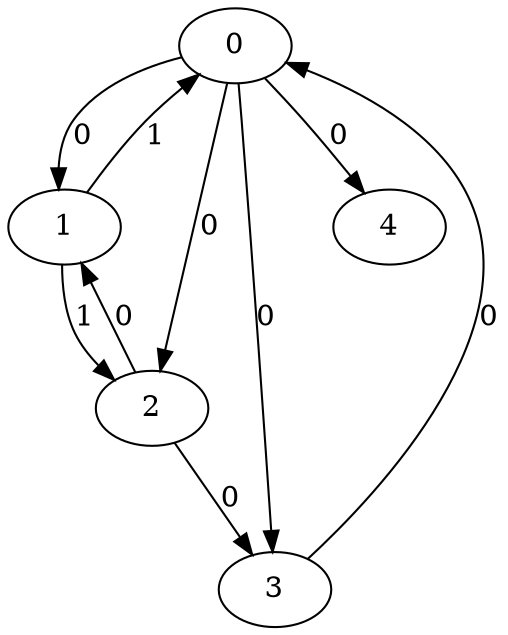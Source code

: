 // Source:1618 Canonical: -1 0 0 0 0 1 -1 1 -1 -1 -1 0 -1 0 -1 0 -1 -1 -1 -1 -1 -1 -1 -1 -1
digraph HRA_from_1618_graph_000 {
  0 -> 1 [label="0"];
  0 -> 2 [label="0"];
  0 -> 3 [label="0"];
  1 -> 0 [label="1"];
  1 -> 2 [label="1"];
  2 -> 1 [label="0"];
  2 -> 3 [label="0"];
  3 -> 0 [label="0"];
  0 -> 4 [label="0"];
}

// Source:1618 Canonical: -1 0 0 0 0 1 -1 1 -1 -1 -1 0 -1 0 -1 0 -1 -1 -1 -1 0 -1 -1 -1 -1
digraph HRA_from_1618_graph_001 {
  0 -> 1 [label="0"];
  0 -> 2 [label="0"];
  0 -> 3 [label="0"];
  1 -> 0 [label="1"];
  1 -> 2 [label="1"];
  2 -> 1 [label="0"];
  2 -> 3 [label="0"];
  3 -> 0 [label="0"];
  0 -> 4 [label="0"];
  4 -> 0 [label="0"];
}

// Source:1618 Canonical: -1 0 0 0 -1 1 -1 1 -1 0 -1 0 -1 0 -1 0 -1 -1 -1 -1 -1 -1 -1 -1 -1
digraph HRA_from_1618_graph_002 {
  0 -> 1 [label="0"];
  0 -> 2 [label="0"];
  0 -> 3 [label="0"];
  1 -> 0 [label="1"];
  1 -> 2 [label="1"];
  2 -> 1 [label="0"];
  2 -> 3 [label="0"];
  3 -> 0 [label="0"];
  1 -> 4 [label="0"];
}

// Source:1618 Canonical: -1 0 0 0 0 1 -1 1 -1 0 -1 0 -1 0 -1 0 -1 -1 -1 -1 -1 -1 -1 -1 -1
digraph HRA_from_1618_graph_003 {
  0 -> 1 [label="0"];
  0 -> 2 [label="0"];
  0 -> 3 [label="0"];
  1 -> 0 [label="1"];
  1 -> 2 [label="1"];
  2 -> 1 [label="0"];
  2 -> 3 [label="0"];
  3 -> 0 [label="0"];
  0 -> 4 [label="0"];
  1 -> 4 [label="0"];
}

// Source:1618 Canonical: -1 0 0 0 -1 1 -1 1 -1 0 -1 0 -1 0 -1 0 -1 -1 -1 -1 0 -1 -1 -1 -1
digraph HRA_from_1618_graph_004 {
  0 -> 1 [label="0"];
  0 -> 2 [label="0"];
  0 -> 3 [label="0"];
  1 -> 0 [label="1"];
  1 -> 2 [label="1"];
  2 -> 1 [label="0"];
  2 -> 3 [label="0"];
  3 -> 0 [label="0"];
  4 -> 0 [label="0"];
  1 -> 4 [label="0"];
}

// Source:1618 Canonical: -1 0 0 0 0 1 -1 1 -1 0 -1 0 -1 0 -1 0 -1 -1 -1 -1 0 -1 -1 -1 -1
digraph HRA_from_1618_graph_005 {
  0 -> 1 [label="0"];
  0 -> 2 [label="0"];
  0 -> 3 [label="0"];
  1 -> 0 [label="1"];
  1 -> 2 [label="1"];
  2 -> 1 [label="0"];
  2 -> 3 [label="0"];
  3 -> 0 [label="0"];
  0 -> 4 [label="0"];
  4 -> 0 [label="0"];
  1 -> 4 [label="0"];
}

// Source:1618 Canonical: -1 0 0 0 0 1 -1 1 -1 -1 -1 0 -1 0 -1 0 -1 -1 -1 -1 -1 0 -1 -1 -1
digraph HRA_from_1618_graph_006 {
  0 -> 1 [label="0"];
  0 -> 2 [label="0"];
  0 -> 3 [label="0"];
  1 -> 0 [label="1"];
  1 -> 2 [label="1"];
  2 -> 1 [label="0"];
  2 -> 3 [label="0"];
  3 -> 0 [label="0"];
  0 -> 4 [label="0"];
  4 -> 1 [label="0"];
}

// Source:1618 Canonical: -1 0 0 0 0 1 -1 1 -1 -1 -1 0 -1 0 -1 0 -1 -1 -1 -1 0 0 -1 -1 -1
digraph HRA_from_1618_graph_007 {
  0 -> 1 [label="0"];
  0 -> 2 [label="0"];
  0 -> 3 [label="0"];
  1 -> 0 [label="1"];
  1 -> 2 [label="1"];
  2 -> 1 [label="0"];
  2 -> 3 [label="0"];
  3 -> 0 [label="0"];
  0 -> 4 [label="0"];
  4 -> 0 [label="0"];
  4 -> 1 [label="0"];
}

// Source:1618 Canonical: -1 0 0 0 -1 1 -1 1 -1 0 -1 0 -1 0 -1 0 -1 -1 -1 -1 -1 0 -1 -1 -1
digraph HRA_from_1618_graph_008 {
  0 -> 1 [label="0"];
  0 -> 2 [label="0"];
  0 -> 3 [label="0"];
  1 -> 0 [label="1"];
  1 -> 2 [label="1"];
  2 -> 1 [label="0"];
  2 -> 3 [label="0"];
  3 -> 0 [label="0"];
  1 -> 4 [label="0"];
  4 -> 1 [label="0"];
}

// Source:1618 Canonical: -1 0 0 0 0 1 -1 1 -1 0 -1 0 -1 0 -1 0 -1 -1 -1 -1 -1 0 -1 -1 -1
digraph HRA_from_1618_graph_009 {
  0 -> 1 [label="0"];
  0 -> 2 [label="0"];
  0 -> 3 [label="0"];
  1 -> 0 [label="1"];
  1 -> 2 [label="1"];
  2 -> 1 [label="0"];
  2 -> 3 [label="0"];
  3 -> 0 [label="0"];
  0 -> 4 [label="0"];
  1 -> 4 [label="0"];
  4 -> 1 [label="0"];
}

// Source:1618 Canonical: -1 0 0 0 -1 1 -1 1 -1 0 -1 0 -1 0 -1 0 -1 -1 -1 -1 0 0 -1 -1 -1
digraph HRA_from_1618_graph_010 {
  0 -> 1 [label="0"];
  0 -> 2 [label="0"];
  0 -> 3 [label="0"];
  1 -> 0 [label="1"];
  1 -> 2 [label="1"];
  2 -> 1 [label="0"];
  2 -> 3 [label="0"];
  3 -> 0 [label="0"];
  4 -> 0 [label="0"];
  1 -> 4 [label="0"];
  4 -> 1 [label="0"];
}

// Source:1618 Canonical: -1 0 0 0 0 1 -1 1 -1 0 -1 0 -1 0 -1 0 -1 -1 -1 -1 0 0 -1 -1 -1
digraph HRA_from_1618_graph_011 {
  0 -> 1 [label="0"];
  0 -> 2 [label="0"];
  0 -> 3 [label="0"];
  1 -> 0 [label="1"];
  1 -> 2 [label="1"];
  2 -> 1 [label="0"];
  2 -> 3 [label="0"];
  3 -> 0 [label="0"];
  0 -> 4 [label="0"];
  4 -> 0 [label="0"];
  1 -> 4 [label="0"];
  4 -> 1 [label="0"];
}

// Source:1618 Canonical: -1 0 0 0 -1 1 -1 1 -1 -1 -1 0 -1 0 0 0 -1 -1 -1 -1 -1 -1 -1 -1 -1
digraph HRA_from_1618_graph_012 {
  0 -> 1 [label="0"];
  0 -> 2 [label="0"];
  0 -> 3 [label="0"];
  1 -> 0 [label="1"];
  1 -> 2 [label="1"];
  2 -> 1 [label="0"];
  2 -> 3 [label="0"];
  3 -> 0 [label="0"];
  2 -> 4 [label="0"];
}

// Source:1618 Canonical: -1 0 0 0 0 1 -1 1 -1 -1 -1 0 -1 0 0 0 -1 -1 -1 -1 -1 -1 -1 -1 -1
digraph HRA_from_1618_graph_013 {
  0 -> 1 [label="0"];
  0 -> 2 [label="0"];
  0 -> 3 [label="0"];
  1 -> 0 [label="1"];
  1 -> 2 [label="1"];
  2 -> 1 [label="0"];
  2 -> 3 [label="0"];
  3 -> 0 [label="0"];
  0 -> 4 [label="0"];
  2 -> 4 [label="0"];
}

// Source:1618 Canonical: -1 0 0 0 -1 1 -1 1 -1 -1 -1 0 -1 0 0 0 -1 -1 -1 -1 0 -1 -1 -1 -1
digraph HRA_from_1618_graph_014 {
  0 -> 1 [label="0"];
  0 -> 2 [label="0"];
  0 -> 3 [label="0"];
  1 -> 0 [label="1"];
  1 -> 2 [label="1"];
  2 -> 1 [label="0"];
  2 -> 3 [label="0"];
  3 -> 0 [label="0"];
  4 -> 0 [label="0"];
  2 -> 4 [label="0"];
}

// Source:1618 Canonical: -1 0 0 0 0 1 -1 1 -1 -1 -1 0 -1 0 0 0 -1 -1 -1 -1 0 -1 -1 -1 -1
digraph HRA_from_1618_graph_015 {
  0 -> 1 [label="0"];
  0 -> 2 [label="0"];
  0 -> 3 [label="0"];
  1 -> 0 [label="1"];
  1 -> 2 [label="1"];
  2 -> 1 [label="0"];
  2 -> 3 [label="0"];
  3 -> 0 [label="0"];
  0 -> 4 [label="0"];
  4 -> 0 [label="0"];
  2 -> 4 [label="0"];
}

// Source:1618 Canonical: -1 0 0 0 -1 1 -1 1 -1 0 -1 0 -1 0 0 0 -1 -1 -1 -1 -1 -1 -1 -1 -1
digraph HRA_from_1618_graph_016 {
  0 -> 1 [label="0"];
  0 -> 2 [label="0"];
  0 -> 3 [label="0"];
  1 -> 0 [label="1"];
  1 -> 2 [label="1"];
  2 -> 1 [label="0"];
  2 -> 3 [label="0"];
  3 -> 0 [label="0"];
  1 -> 4 [label="0"];
  2 -> 4 [label="0"];
}

// Source:1618 Canonical: -1 0 0 0 0 1 -1 1 -1 0 -1 0 -1 0 0 0 -1 -1 -1 -1 -1 -1 -1 -1 -1
digraph HRA_from_1618_graph_017 {
  0 -> 1 [label="0"];
  0 -> 2 [label="0"];
  0 -> 3 [label="0"];
  1 -> 0 [label="1"];
  1 -> 2 [label="1"];
  2 -> 1 [label="0"];
  2 -> 3 [label="0"];
  3 -> 0 [label="0"];
  0 -> 4 [label="0"];
  1 -> 4 [label="0"];
  2 -> 4 [label="0"];
}

// Source:1618 Canonical: -1 0 0 0 -1 1 -1 1 -1 0 -1 0 -1 0 0 0 -1 -1 -1 -1 0 -1 -1 -1 -1
digraph HRA_from_1618_graph_018 {
  0 -> 1 [label="0"];
  0 -> 2 [label="0"];
  0 -> 3 [label="0"];
  1 -> 0 [label="1"];
  1 -> 2 [label="1"];
  2 -> 1 [label="0"];
  2 -> 3 [label="0"];
  3 -> 0 [label="0"];
  4 -> 0 [label="0"];
  1 -> 4 [label="0"];
  2 -> 4 [label="0"];
}

// Source:1618 Canonical: -1 0 0 0 0 1 -1 1 -1 0 -1 0 -1 0 0 0 -1 -1 -1 -1 0 -1 -1 -1 -1
digraph HRA_from_1618_graph_019 {
  0 -> 1 [label="0"];
  0 -> 2 [label="0"];
  0 -> 3 [label="0"];
  1 -> 0 [label="1"];
  1 -> 2 [label="1"];
  2 -> 1 [label="0"];
  2 -> 3 [label="0"];
  3 -> 0 [label="0"];
  0 -> 4 [label="0"];
  4 -> 0 [label="0"];
  1 -> 4 [label="0"];
  2 -> 4 [label="0"];
}

// Source:1618 Canonical: -1 0 0 0 -1 1 -1 1 -1 -1 -1 0 -1 0 0 0 -1 -1 -1 -1 -1 0 -1 -1 -1
digraph HRA_from_1618_graph_020 {
  0 -> 1 [label="0"];
  0 -> 2 [label="0"];
  0 -> 3 [label="0"];
  1 -> 0 [label="1"];
  1 -> 2 [label="1"];
  2 -> 1 [label="0"];
  2 -> 3 [label="0"];
  3 -> 0 [label="0"];
  4 -> 1 [label="0"];
  2 -> 4 [label="0"];
}

// Source:1618 Canonical: -1 0 0 0 0 1 -1 1 -1 -1 -1 0 -1 0 0 0 -1 -1 -1 -1 -1 0 -1 -1 -1
digraph HRA_from_1618_graph_021 {
  0 -> 1 [label="0"];
  0 -> 2 [label="0"];
  0 -> 3 [label="0"];
  1 -> 0 [label="1"];
  1 -> 2 [label="1"];
  2 -> 1 [label="0"];
  2 -> 3 [label="0"];
  3 -> 0 [label="0"];
  0 -> 4 [label="0"];
  4 -> 1 [label="0"];
  2 -> 4 [label="0"];
}

// Source:1618 Canonical: -1 0 0 0 -1 1 -1 1 -1 -1 -1 0 -1 0 0 0 -1 -1 -1 -1 0 0 -1 -1 -1
digraph HRA_from_1618_graph_022 {
  0 -> 1 [label="0"];
  0 -> 2 [label="0"];
  0 -> 3 [label="0"];
  1 -> 0 [label="1"];
  1 -> 2 [label="1"];
  2 -> 1 [label="0"];
  2 -> 3 [label="0"];
  3 -> 0 [label="0"];
  4 -> 0 [label="0"];
  4 -> 1 [label="0"];
  2 -> 4 [label="0"];
}

// Source:1618 Canonical: -1 0 0 0 0 1 -1 1 -1 -1 -1 0 -1 0 0 0 -1 -1 -1 -1 0 0 -1 -1 -1
digraph HRA_from_1618_graph_023 {
  0 -> 1 [label="0"];
  0 -> 2 [label="0"];
  0 -> 3 [label="0"];
  1 -> 0 [label="1"];
  1 -> 2 [label="1"];
  2 -> 1 [label="0"];
  2 -> 3 [label="0"];
  3 -> 0 [label="0"];
  0 -> 4 [label="0"];
  4 -> 0 [label="0"];
  4 -> 1 [label="0"];
  2 -> 4 [label="0"];
}

// Source:1618 Canonical: -1 0 0 0 -1 1 -1 1 -1 0 -1 0 -1 0 0 0 -1 -1 -1 -1 -1 0 -1 -1 -1
digraph HRA_from_1618_graph_024 {
  0 -> 1 [label="0"];
  0 -> 2 [label="0"];
  0 -> 3 [label="0"];
  1 -> 0 [label="1"];
  1 -> 2 [label="1"];
  2 -> 1 [label="0"];
  2 -> 3 [label="0"];
  3 -> 0 [label="0"];
  1 -> 4 [label="0"];
  4 -> 1 [label="0"];
  2 -> 4 [label="0"];
}

// Source:1618 Canonical: -1 0 0 0 0 1 -1 1 -1 0 -1 0 -1 0 0 0 -1 -1 -1 -1 -1 0 -1 -1 -1
digraph HRA_from_1618_graph_025 {
  0 -> 1 [label="0"];
  0 -> 2 [label="0"];
  0 -> 3 [label="0"];
  1 -> 0 [label="1"];
  1 -> 2 [label="1"];
  2 -> 1 [label="0"];
  2 -> 3 [label="0"];
  3 -> 0 [label="0"];
  0 -> 4 [label="0"];
  1 -> 4 [label="0"];
  4 -> 1 [label="0"];
  2 -> 4 [label="0"];
}

// Source:1618 Canonical: -1 0 0 0 -1 1 -1 1 -1 0 -1 0 -1 0 0 0 -1 -1 -1 -1 0 0 -1 -1 -1
digraph HRA_from_1618_graph_026 {
  0 -> 1 [label="0"];
  0 -> 2 [label="0"];
  0 -> 3 [label="0"];
  1 -> 0 [label="1"];
  1 -> 2 [label="1"];
  2 -> 1 [label="0"];
  2 -> 3 [label="0"];
  3 -> 0 [label="0"];
  4 -> 0 [label="0"];
  1 -> 4 [label="0"];
  4 -> 1 [label="0"];
  2 -> 4 [label="0"];
}

// Source:1618 Canonical: -1 0 0 0 0 1 -1 1 -1 0 -1 0 -1 0 0 0 -1 -1 -1 -1 0 0 -1 -1 -1
digraph HRA_from_1618_graph_027 {
  0 -> 1 [label="0"];
  0 -> 2 [label="0"];
  0 -> 3 [label="0"];
  1 -> 0 [label="1"];
  1 -> 2 [label="1"];
  2 -> 1 [label="0"];
  2 -> 3 [label="0"];
  3 -> 0 [label="0"];
  0 -> 4 [label="0"];
  4 -> 0 [label="0"];
  1 -> 4 [label="0"];
  4 -> 1 [label="0"];
  2 -> 4 [label="0"];
}

// Source:1618 Canonical: -1 0 0 0 0 1 -1 1 -1 -1 -1 0 -1 0 -1 0 -1 -1 -1 -1 -1 -1 0 -1 -1
digraph HRA_from_1618_graph_028 {
  0 -> 1 [label="0"];
  0 -> 2 [label="0"];
  0 -> 3 [label="0"];
  1 -> 0 [label="1"];
  1 -> 2 [label="1"];
  2 -> 1 [label="0"];
  2 -> 3 [label="0"];
  3 -> 0 [label="0"];
  0 -> 4 [label="0"];
  4 -> 2 [label="0"];
}

// Source:1618 Canonical: -1 0 0 0 0 1 -1 1 -1 -1 -1 0 -1 0 -1 0 -1 -1 -1 -1 0 -1 0 -1 -1
digraph HRA_from_1618_graph_029 {
  0 -> 1 [label="0"];
  0 -> 2 [label="0"];
  0 -> 3 [label="0"];
  1 -> 0 [label="1"];
  1 -> 2 [label="1"];
  2 -> 1 [label="0"];
  2 -> 3 [label="0"];
  3 -> 0 [label="0"];
  0 -> 4 [label="0"];
  4 -> 0 [label="0"];
  4 -> 2 [label="0"];
}

// Source:1618 Canonical: -1 0 0 0 -1 1 -1 1 -1 0 -1 0 -1 0 -1 0 -1 -1 -1 -1 -1 -1 0 -1 -1
digraph HRA_from_1618_graph_030 {
  0 -> 1 [label="0"];
  0 -> 2 [label="0"];
  0 -> 3 [label="0"];
  1 -> 0 [label="1"];
  1 -> 2 [label="1"];
  2 -> 1 [label="0"];
  2 -> 3 [label="0"];
  3 -> 0 [label="0"];
  1 -> 4 [label="0"];
  4 -> 2 [label="0"];
}

// Source:1618 Canonical: -1 0 0 0 0 1 -1 1 -1 0 -1 0 -1 0 -1 0 -1 -1 -1 -1 -1 -1 0 -1 -1
digraph HRA_from_1618_graph_031 {
  0 -> 1 [label="0"];
  0 -> 2 [label="0"];
  0 -> 3 [label="0"];
  1 -> 0 [label="1"];
  1 -> 2 [label="1"];
  2 -> 1 [label="0"];
  2 -> 3 [label="0"];
  3 -> 0 [label="0"];
  0 -> 4 [label="0"];
  1 -> 4 [label="0"];
  4 -> 2 [label="0"];
}

// Source:1618 Canonical: -1 0 0 0 -1 1 -1 1 -1 0 -1 0 -1 0 -1 0 -1 -1 -1 -1 0 -1 0 -1 -1
digraph HRA_from_1618_graph_032 {
  0 -> 1 [label="0"];
  0 -> 2 [label="0"];
  0 -> 3 [label="0"];
  1 -> 0 [label="1"];
  1 -> 2 [label="1"];
  2 -> 1 [label="0"];
  2 -> 3 [label="0"];
  3 -> 0 [label="0"];
  4 -> 0 [label="0"];
  1 -> 4 [label="0"];
  4 -> 2 [label="0"];
}

// Source:1618 Canonical: -1 0 0 0 0 1 -1 1 -1 0 -1 0 -1 0 -1 0 -1 -1 -1 -1 0 -1 0 -1 -1
digraph HRA_from_1618_graph_033 {
  0 -> 1 [label="0"];
  0 -> 2 [label="0"];
  0 -> 3 [label="0"];
  1 -> 0 [label="1"];
  1 -> 2 [label="1"];
  2 -> 1 [label="0"];
  2 -> 3 [label="0"];
  3 -> 0 [label="0"];
  0 -> 4 [label="0"];
  4 -> 0 [label="0"];
  1 -> 4 [label="0"];
  4 -> 2 [label="0"];
}

// Source:1618 Canonical: -1 0 0 0 0 1 -1 1 -1 -1 -1 0 -1 0 -1 0 -1 -1 -1 -1 -1 0 0 -1 -1
digraph HRA_from_1618_graph_034 {
  0 -> 1 [label="0"];
  0 -> 2 [label="0"];
  0 -> 3 [label="0"];
  1 -> 0 [label="1"];
  1 -> 2 [label="1"];
  2 -> 1 [label="0"];
  2 -> 3 [label="0"];
  3 -> 0 [label="0"];
  0 -> 4 [label="0"];
  4 -> 1 [label="0"];
  4 -> 2 [label="0"];
}

// Source:1618 Canonical: -1 0 0 0 0 1 -1 1 -1 -1 -1 0 -1 0 -1 0 -1 -1 -1 -1 0 0 0 -1 -1
digraph HRA_from_1618_graph_035 {
  0 -> 1 [label="0"];
  0 -> 2 [label="0"];
  0 -> 3 [label="0"];
  1 -> 0 [label="1"];
  1 -> 2 [label="1"];
  2 -> 1 [label="0"];
  2 -> 3 [label="0"];
  3 -> 0 [label="0"];
  0 -> 4 [label="0"];
  4 -> 0 [label="0"];
  4 -> 1 [label="0"];
  4 -> 2 [label="0"];
}

// Source:1618 Canonical: -1 0 0 0 -1 1 -1 1 -1 0 -1 0 -1 0 -1 0 -1 -1 -1 -1 -1 0 0 -1 -1
digraph HRA_from_1618_graph_036 {
  0 -> 1 [label="0"];
  0 -> 2 [label="0"];
  0 -> 3 [label="0"];
  1 -> 0 [label="1"];
  1 -> 2 [label="1"];
  2 -> 1 [label="0"];
  2 -> 3 [label="0"];
  3 -> 0 [label="0"];
  1 -> 4 [label="0"];
  4 -> 1 [label="0"];
  4 -> 2 [label="0"];
}

// Source:1618 Canonical: -1 0 0 0 0 1 -1 1 -1 0 -1 0 -1 0 -1 0 -1 -1 -1 -1 -1 0 0 -1 -1
digraph HRA_from_1618_graph_037 {
  0 -> 1 [label="0"];
  0 -> 2 [label="0"];
  0 -> 3 [label="0"];
  1 -> 0 [label="1"];
  1 -> 2 [label="1"];
  2 -> 1 [label="0"];
  2 -> 3 [label="0"];
  3 -> 0 [label="0"];
  0 -> 4 [label="0"];
  1 -> 4 [label="0"];
  4 -> 1 [label="0"];
  4 -> 2 [label="0"];
}

// Source:1618 Canonical: -1 0 0 0 -1 1 -1 1 -1 0 -1 0 -1 0 -1 0 -1 -1 -1 -1 0 0 0 -1 -1
digraph HRA_from_1618_graph_038 {
  0 -> 1 [label="0"];
  0 -> 2 [label="0"];
  0 -> 3 [label="0"];
  1 -> 0 [label="1"];
  1 -> 2 [label="1"];
  2 -> 1 [label="0"];
  2 -> 3 [label="0"];
  3 -> 0 [label="0"];
  4 -> 0 [label="0"];
  1 -> 4 [label="0"];
  4 -> 1 [label="0"];
  4 -> 2 [label="0"];
}

// Source:1618 Canonical: -1 0 0 0 0 1 -1 1 -1 0 -1 0 -1 0 -1 0 -1 -1 -1 -1 0 0 0 -1 -1
digraph HRA_from_1618_graph_039 {
  0 -> 1 [label="0"];
  0 -> 2 [label="0"];
  0 -> 3 [label="0"];
  1 -> 0 [label="1"];
  1 -> 2 [label="1"];
  2 -> 1 [label="0"];
  2 -> 3 [label="0"];
  3 -> 0 [label="0"];
  0 -> 4 [label="0"];
  4 -> 0 [label="0"];
  1 -> 4 [label="0"];
  4 -> 1 [label="0"];
  4 -> 2 [label="0"];
}

// Source:1618 Canonical: -1 0 0 0 -1 1 -1 1 -1 -1 -1 0 -1 0 0 0 -1 -1 -1 -1 -1 -1 0 -1 -1
digraph HRA_from_1618_graph_040 {
  0 -> 1 [label="0"];
  0 -> 2 [label="0"];
  0 -> 3 [label="0"];
  1 -> 0 [label="1"];
  1 -> 2 [label="1"];
  2 -> 1 [label="0"];
  2 -> 3 [label="0"];
  3 -> 0 [label="0"];
  2 -> 4 [label="0"];
  4 -> 2 [label="0"];
}

// Source:1618 Canonical: -1 0 0 0 0 1 -1 1 -1 -1 -1 0 -1 0 0 0 -1 -1 -1 -1 -1 -1 0 -1 -1
digraph HRA_from_1618_graph_041 {
  0 -> 1 [label="0"];
  0 -> 2 [label="0"];
  0 -> 3 [label="0"];
  1 -> 0 [label="1"];
  1 -> 2 [label="1"];
  2 -> 1 [label="0"];
  2 -> 3 [label="0"];
  3 -> 0 [label="0"];
  0 -> 4 [label="0"];
  2 -> 4 [label="0"];
  4 -> 2 [label="0"];
}

// Source:1618 Canonical: -1 0 0 0 -1 1 -1 1 -1 -1 -1 0 -1 0 0 0 -1 -1 -1 -1 0 -1 0 -1 -1
digraph HRA_from_1618_graph_042 {
  0 -> 1 [label="0"];
  0 -> 2 [label="0"];
  0 -> 3 [label="0"];
  1 -> 0 [label="1"];
  1 -> 2 [label="1"];
  2 -> 1 [label="0"];
  2 -> 3 [label="0"];
  3 -> 0 [label="0"];
  4 -> 0 [label="0"];
  2 -> 4 [label="0"];
  4 -> 2 [label="0"];
}

// Source:1618 Canonical: -1 0 0 0 0 1 -1 1 -1 -1 -1 0 -1 0 0 0 -1 -1 -1 -1 0 -1 0 -1 -1
digraph HRA_from_1618_graph_043 {
  0 -> 1 [label="0"];
  0 -> 2 [label="0"];
  0 -> 3 [label="0"];
  1 -> 0 [label="1"];
  1 -> 2 [label="1"];
  2 -> 1 [label="0"];
  2 -> 3 [label="0"];
  3 -> 0 [label="0"];
  0 -> 4 [label="0"];
  4 -> 0 [label="0"];
  2 -> 4 [label="0"];
  4 -> 2 [label="0"];
}

// Source:1618 Canonical: -1 0 0 0 -1 1 -1 1 -1 0 -1 0 -1 0 0 0 -1 -1 -1 -1 -1 -1 0 -1 -1
digraph HRA_from_1618_graph_044 {
  0 -> 1 [label="0"];
  0 -> 2 [label="0"];
  0 -> 3 [label="0"];
  1 -> 0 [label="1"];
  1 -> 2 [label="1"];
  2 -> 1 [label="0"];
  2 -> 3 [label="0"];
  3 -> 0 [label="0"];
  1 -> 4 [label="0"];
  2 -> 4 [label="0"];
  4 -> 2 [label="0"];
}

// Source:1618 Canonical: -1 0 0 0 0 1 -1 1 -1 0 -1 0 -1 0 0 0 -1 -1 -1 -1 -1 -1 0 -1 -1
digraph HRA_from_1618_graph_045 {
  0 -> 1 [label="0"];
  0 -> 2 [label="0"];
  0 -> 3 [label="0"];
  1 -> 0 [label="1"];
  1 -> 2 [label="1"];
  2 -> 1 [label="0"];
  2 -> 3 [label="0"];
  3 -> 0 [label="0"];
  0 -> 4 [label="0"];
  1 -> 4 [label="0"];
  2 -> 4 [label="0"];
  4 -> 2 [label="0"];
}

// Source:1618 Canonical: -1 0 0 0 -1 1 -1 1 -1 0 -1 0 -1 0 0 0 -1 -1 -1 -1 0 -1 0 -1 -1
digraph HRA_from_1618_graph_046 {
  0 -> 1 [label="0"];
  0 -> 2 [label="0"];
  0 -> 3 [label="0"];
  1 -> 0 [label="1"];
  1 -> 2 [label="1"];
  2 -> 1 [label="0"];
  2 -> 3 [label="0"];
  3 -> 0 [label="0"];
  4 -> 0 [label="0"];
  1 -> 4 [label="0"];
  2 -> 4 [label="0"];
  4 -> 2 [label="0"];
}

// Source:1618 Canonical: -1 0 0 0 0 1 -1 1 -1 0 -1 0 -1 0 0 0 -1 -1 -1 -1 0 -1 0 -1 -1
digraph HRA_from_1618_graph_047 {
  0 -> 1 [label="0"];
  0 -> 2 [label="0"];
  0 -> 3 [label="0"];
  1 -> 0 [label="1"];
  1 -> 2 [label="1"];
  2 -> 1 [label="0"];
  2 -> 3 [label="0"];
  3 -> 0 [label="0"];
  0 -> 4 [label="0"];
  4 -> 0 [label="0"];
  1 -> 4 [label="0"];
  2 -> 4 [label="0"];
  4 -> 2 [label="0"];
}

// Source:1618 Canonical: -1 0 0 0 -1 1 -1 1 -1 -1 -1 0 -1 0 0 0 -1 -1 -1 -1 -1 0 0 -1 -1
digraph HRA_from_1618_graph_048 {
  0 -> 1 [label="0"];
  0 -> 2 [label="0"];
  0 -> 3 [label="0"];
  1 -> 0 [label="1"];
  1 -> 2 [label="1"];
  2 -> 1 [label="0"];
  2 -> 3 [label="0"];
  3 -> 0 [label="0"];
  4 -> 1 [label="0"];
  2 -> 4 [label="0"];
  4 -> 2 [label="0"];
}

// Source:1618 Canonical: -1 0 0 0 0 1 -1 1 -1 -1 -1 0 -1 0 0 0 -1 -1 -1 -1 -1 0 0 -1 -1
digraph HRA_from_1618_graph_049 {
  0 -> 1 [label="0"];
  0 -> 2 [label="0"];
  0 -> 3 [label="0"];
  1 -> 0 [label="1"];
  1 -> 2 [label="1"];
  2 -> 1 [label="0"];
  2 -> 3 [label="0"];
  3 -> 0 [label="0"];
  0 -> 4 [label="0"];
  4 -> 1 [label="0"];
  2 -> 4 [label="0"];
  4 -> 2 [label="0"];
}

// Source:1618 Canonical: -1 0 0 0 -1 1 -1 1 -1 -1 -1 0 -1 0 0 0 -1 -1 -1 -1 0 0 0 -1 -1
digraph HRA_from_1618_graph_050 {
  0 -> 1 [label="0"];
  0 -> 2 [label="0"];
  0 -> 3 [label="0"];
  1 -> 0 [label="1"];
  1 -> 2 [label="1"];
  2 -> 1 [label="0"];
  2 -> 3 [label="0"];
  3 -> 0 [label="0"];
  4 -> 0 [label="0"];
  4 -> 1 [label="0"];
  2 -> 4 [label="0"];
  4 -> 2 [label="0"];
}

// Source:1618 Canonical: -1 0 0 0 0 1 -1 1 -1 -1 -1 0 -1 0 0 0 -1 -1 -1 -1 0 0 0 -1 -1
digraph HRA_from_1618_graph_051 {
  0 -> 1 [label="0"];
  0 -> 2 [label="0"];
  0 -> 3 [label="0"];
  1 -> 0 [label="1"];
  1 -> 2 [label="1"];
  2 -> 1 [label="0"];
  2 -> 3 [label="0"];
  3 -> 0 [label="0"];
  0 -> 4 [label="0"];
  4 -> 0 [label="0"];
  4 -> 1 [label="0"];
  2 -> 4 [label="0"];
  4 -> 2 [label="0"];
}

// Source:1618 Canonical: -1 0 0 0 -1 1 -1 1 -1 0 -1 0 -1 0 0 0 -1 -1 -1 -1 -1 0 0 -1 -1
digraph HRA_from_1618_graph_052 {
  0 -> 1 [label="0"];
  0 -> 2 [label="0"];
  0 -> 3 [label="0"];
  1 -> 0 [label="1"];
  1 -> 2 [label="1"];
  2 -> 1 [label="0"];
  2 -> 3 [label="0"];
  3 -> 0 [label="0"];
  1 -> 4 [label="0"];
  4 -> 1 [label="0"];
  2 -> 4 [label="0"];
  4 -> 2 [label="0"];
}

// Source:1618 Canonical: -1 0 0 0 0 1 -1 1 -1 0 -1 0 -1 0 0 0 -1 -1 -1 -1 -1 0 0 -1 -1
digraph HRA_from_1618_graph_053 {
  0 -> 1 [label="0"];
  0 -> 2 [label="0"];
  0 -> 3 [label="0"];
  1 -> 0 [label="1"];
  1 -> 2 [label="1"];
  2 -> 1 [label="0"];
  2 -> 3 [label="0"];
  3 -> 0 [label="0"];
  0 -> 4 [label="0"];
  1 -> 4 [label="0"];
  4 -> 1 [label="0"];
  2 -> 4 [label="0"];
  4 -> 2 [label="0"];
}

// Source:1618 Canonical: -1 0 0 0 -1 1 -1 1 -1 0 -1 0 -1 0 0 0 -1 -1 -1 -1 0 0 0 -1 -1
digraph HRA_from_1618_graph_054 {
  0 -> 1 [label="0"];
  0 -> 2 [label="0"];
  0 -> 3 [label="0"];
  1 -> 0 [label="1"];
  1 -> 2 [label="1"];
  2 -> 1 [label="0"];
  2 -> 3 [label="0"];
  3 -> 0 [label="0"];
  4 -> 0 [label="0"];
  1 -> 4 [label="0"];
  4 -> 1 [label="0"];
  2 -> 4 [label="0"];
  4 -> 2 [label="0"];
}

// Source:1618 Canonical: -1 0 0 0 0 1 -1 1 -1 0 -1 0 -1 0 0 0 -1 -1 -1 -1 0 0 0 -1 -1
digraph HRA_from_1618_graph_055 {
  0 -> 1 [label="0"];
  0 -> 2 [label="0"];
  0 -> 3 [label="0"];
  1 -> 0 [label="1"];
  1 -> 2 [label="1"];
  2 -> 1 [label="0"];
  2 -> 3 [label="0"];
  3 -> 0 [label="0"];
  0 -> 4 [label="0"];
  4 -> 0 [label="0"];
  1 -> 4 [label="0"];
  4 -> 1 [label="0"];
  2 -> 4 [label="0"];
  4 -> 2 [label="0"];
}

// Source:1618 Canonical: -1 0 0 0 -1 1 -1 1 -1 -1 -1 0 -1 0 -1 0 -1 -1 -1 0 -1 -1 -1 -1 -1
digraph HRA_from_1618_graph_056 {
  0 -> 1 [label="0"];
  0 -> 2 [label="0"];
  0 -> 3 [label="0"];
  1 -> 0 [label="1"];
  1 -> 2 [label="1"];
  2 -> 1 [label="0"];
  2 -> 3 [label="0"];
  3 -> 0 [label="0"];
  3 -> 4 [label="0"];
}

// Source:1618 Canonical: -1 0 0 0 0 1 -1 1 -1 -1 -1 0 -1 0 -1 0 -1 -1 -1 0 -1 -1 -1 -1 -1
digraph HRA_from_1618_graph_057 {
  0 -> 1 [label="0"];
  0 -> 2 [label="0"];
  0 -> 3 [label="0"];
  1 -> 0 [label="1"];
  1 -> 2 [label="1"];
  2 -> 1 [label="0"];
  2 -> 3 [label="0"];
  3 -> 0 [label="0"];
  0 -> 4 [label="0"];
  3 -> 4 [label="0"];
}

// Source:1618 Canonical: -1 0 0 0 -1 1 -1 1 -1 -1 -1 0 -1 0 -1 0 -1 -1 -1 0 0 -1 -1 -1 -1
digraph HRA_from_1618_graph_058 {
  0 -> 1 [label="0"];
  0 -> 2 [label="0"];
  0 -> 3 [label="0"];
  1 -> 0 [label="1"];
  1 -> 2 [label="1"];
  2 -> 1 [label="0"];
  2 -> 3 [label="0"];
  3 -> 0 [label="0"];
  4 -> 0 [label="0"];
  3 -> 4 [label="0"];
}

// Source:1618 Canonical: -1 0 0 0 0 1 -1 1 -1 -1 -1 0 -1 0 -1 0 -1 -1 -1 0 0 -1 -1 -1 -1
digraph HRA_from_1618_graph_059 {
  0 -> 1 [label="0"];
  0 -> 2 [label="0"];
  0 -> 3 [label="0"];
  1 -> 0 [label="1"];
  1 -> 2 [label="1"];
  2 -> 1 [label="0"];
  2 -> 3 [label="0"];
  3 -> 0 [label="0"];
  0 -> 4 [label="0"];
  4 -> 0 [label="0"];
  3 -> 4 [label="0"];
}

// Source:1618 Canonical: -1 0 0 0 -1 1 -1 1 -1 0 -1 0 -1 0 -1 0 -1 -1 -1 0 -1 -1 -1 -1 -1
digraph HRA_from_1618_graph_060 {
  0 -> 1 [label="0"];
  0 -> 2 [label="0"];
  0 -> 3 [label="0"];
  1 -> 0 [label="1"];
  1 -> 2 [label="1"];
  2 -> 1 [label="0"];
  2 -> 3 [label="0"];
  3 -> 0 [label="0"];
  1 -> 4 [label="0"];
  3 -> 4 [label="0"];
}

// Source:1618 Canonical: -1 0 0 0 0 1 -1 1 -1 0 -1 0 -1 0 -1 0 -1 -1 -1 0 -1 -1 -1 -1 -1
digraph HRA_from_1618_graph_061 {
  0 -> 1 [label="0"];
  0 -> 2 [label="0"];
  0 -> 3 [label="0"];
  1 -> 0 [label="1"];
  1 -> 2 [label="1"];
  2 -> 1 [label="0"];
  2 -> 3 [label="0"];
  3 -> 0 [label="0"];
  0 -> 4 [label="0"];
  1 -> 4 [label="0"];
  3 -> 4 [label="0"];
}

// Source:1618 Canonical: -1 0 0 0 -1 1 -1 1 -1 0 -1 0 -1 0 -1 0 -1 -1 -1 0 0 -1 -1 -1 -1
digraph HRA_from_1618_graph_062 {
  0 -> 1 [label="0"];
  0 -> 2 [label="0"];
  0 -> 3 [label="0"];
  1 -> 0 [label="1"];
  1 -> 2 [label="1"];
  2 -> 1 [label="0"];
  2 -> 3 [label="0"];
  3 -> 0 [label="0"];
  4 -> 0 [label="0"];
  1 -> 4 [label="0"];
  3 -> 4 [label="0"];
}

// Source:1618 Canonical: -1 0 0 0 0 1 -1 1 -1 0 -1 0 -1 0 -1 0 -1 -1 -1 0 0 -1 -1 -1 -1
digraph HRA_from_1618_graph_063 {
  0 -> 1 [label="0"];
  0 -> 2 [label="0"];
  0 -> 3 [label="0"];
  1 -> 0 [label="1"];
  1 -> 2 [label="1"];
  2 -> 1 [label="0"];
  2 -> 3 [label="0"];
  3 -> 0 [label="0"];
  0 -> 4 [label="0"];
  4 -> 0 [label="0"];
  1 -> 4 [label="0"];
  3 -> 4 [label="0"];
}

// Source:1618 Canonical: -1 0 0 0 -1 1 -1 1 -1 -1 -1 0 -1 0 -1 0 -1 -1 -1 0 -1 0 -1 -1 -1
digraph HRA_from_1618_graph_064 {
  0 -> 1 [label="0"];
  0 -> 2 [label="0"];
  0 -> 3 [label="0"];
  1 -> 0 [label="1"];
  1 -> 2 [label="1"];
  2 -> 1 [label="0"];
  2 -> 3 [label="0"];
  3 -> 0 [label="0"];
  4 -> 1 [label="0"];
  3 -> 4 [label="0"];
}

// Source:1618 Canonical: -1 0 0 0 0 1 -1 1 -1 -1 -1 0 -1 0 -1 0 -1 -1 -1 0 -1 0 -1 -1 -1
digraph HRA_from_1618_graph_065 {
  0 -> 1 [label="0"];
  0 -> 2 [label="0"];
  0 -> 3 [label="0"];
  1 -> 0 [label="1"];
  1 -> 2 [label="1"];
  2 -> 1 [label="0"];
  2 -> 3 [label="0"];
  3 -> 0 [label="0"];
  0 -> 4 [label="0"];
  4 -> 1 [label="0"];
  3 -> 4 [label="0"];
}

// Source:1618 Canonical: -1 0 0 0 -1 1 -1 1 -1 -1 -1 0 -1 0 -1 0 -1 -1 -1 0 0 0 -1 -1 -1
digraph HRA_from_1618_graph_066 {
  0 -> 1 [label="0"];
  0 -> 2 [label="0"];
  0 -> 3 [label="0"];
  1 -> 0 [label="1"];
  1 -> 2 [label="1"];
  2 -> 1 [label="0"];
  2 -> 3 [label="0"];
  3 -> 0 [label="0"];
  4 -> 0 [label="0"];
  4 -> 1 [label="0"];
  3 -> 4 [label="0"];
}

// Source:1618 Canonical: -1 0 0 0 0 1 -1 1 -1 -1 -1 0 -1 0 -1 0 -1 -1 -1 0 0 0 -1 -1 -1
digraph HRA_from_1618_graph_067 {
  0 -> 1 [label="0"];
  0 -> 2 [label="0"];
  0 -> 3 [label="0"];
  1 -> 0 [label="1"];
  1 -> 2 [label="1"];
  2 -> 1 [label="0"];
  2 -> 3 [label="0"];
  3 -> 0 [label="0"];
  0 -> 4 [label="0"];
  4 -> 0 [label="0"];
  4 -> 1 [label="0"];
  3 -> 4 [label="0"];
}

// Source:1618 Canonical: -1 0 0 0 -1 1 -1 1 -1 0 -1 0 -1 0 -1 0 -1 -1 -1 0 -1 0 -1 -1 -1
digraph HRA_from_1618_graph_068 {
  0 -> 1 [label="0"];
  0 -> 2 [label="0"];
  0 -> 3 [label="0"];
  1 -> 0 [label="1"];
  1 -> 2 [label="1"];
  2 -> 1 [label="0"];
  2 -> 3 [label="0"];
  3 -> 0 [label="0"];
  1 -> 4 [label="0"];
  4 -> 1 [label="0"];
  3 -> 4 [label="0"];
}

// Source:1618 Canonical: -1 0 0 0 0 1 -1 1 -1 0 -1 0 -1 0 -1 0 -1 -1 -1 0 -1 0 -1 -1 -1
digraph HRA_from_1618_graph_069 {
  0 -> 1 [label="0"];
  0 -> 2 [label="0"];
  0 -> 3 [label="0"];
  1 -> 0 [label="1"];
  1 -> 2 [label="1"];
  2 -> 1 [label="0"];
  2 -> 3 [label="0"];
  3 -> 0 [label="0"];
  0 -> 4 [label="0"];
  1 -> 4 [label="0"];
  4 -> 1 [label="0"];
  3 -> 4 [label="0"];
}

// Source:1618 Canonical: -1 0 0 0 -1 1 -1 1 -1 0 -1 0 -1 0 -1 0 -1 -1 -1 0 0 0 -1 -1 -1
digraph HRA_from_1618_graph_070 {
  0 -> 1 [label="0"];
  0 -> 2 [label="0"];
  0 -> 3 [label="0"];
  1 -> 0 [label="1"];
  1 -> 2 [label="1"];
  2 -> 1 [label="0"];
  2 -> 3 [label="0"];
  3 -> 0 [label="0"];
  4 -> 0 [label="0"];
  1 -> 4 [label="0"];
  4 -> 1 [label="0"];
  3 -> 4 [label="0"];
}

// Source:1618 Canonical: -1 0 0 0 0 1 -1 1 -1 0 -1 0 -1 0 -1 0 -1 -1 -1 0 0 0 -1 -1 -1
digraph HRA_from_1618_graph_071 {
  0 -> 1 [label="0"];
  0 -> 2 [label="0"];
  0 -> 3 [label="0"];
  1 -> 0 [label="1"];
  1 -> 2 [label="1"];
  2 -> 1 [label="0"];
  2 -> 3 [label="0"];
  3 -> 0 [label="0"];
  0 -> 4 [label="0"];
  4 -> 0 [label="0"];
  1 -> 4 [label="0"];
  4 -> 1 [label="0"];
  3 -> 4 [label="0"];
}

// Source:1618 Canonical: -1 0 0 0 -1 1 -1 1 -1 -1 -1 0 -1 0 0 0 -1 -1 -1 0 -1 -1 -1 -1 -1
digraph HRA_from_1618_graph_072 {
  0 -> 1 [label="0"];
  0 -> 2 [label="0"];
  0 -> 3 [label="0"];
  1 -> 0 [label="1"];
  1 -> 2 [label="1"];
  2 -> 1 [label="0"];
  2 -> 3 [label="0"];
  3 -> 0 [label="0"];
  2 -> 4 [label="0"];
  3 -> 4 [label="0"];
}

// Source:1618 Canonical: -1 0 0 0 0 1 -1 1 -1 -1 -1 0 -1 0 0 0 -1 -1 -1 0 -1 -1 -1 -1 -1
digraph HRA_from_1618_graph_073 {
  0 -> 1 [label="0"];
  0 -> 2 [label="0"];
  0 -> 3 [label="0"];
  1 -> 0 [label="1"];
  1 -> 2 [label="1"];
  2 -> 1 [label="0"];
  2 -> 3 [label="0"];
  3 -> 0 [label="0"];
  0 -> 4 [label="0"];
  2 -> 4 [label="0"];
  3 -> 4 [label="0"];
}

// Source:1618 Canonical: -1 0 0 0 -1 1 -1 1 -1 -1 -1 0 -1 0 0 0 -1 -1 -1 0 0 -1 -1 -1 -1
digraph HRA_from_1618_graph_074 {
  0 -> 1 [label="0"];
  0 -> 2 [label="0"];
  0 -> 3 [label="0"];
  1 -> 0 [label="1"];
  1 -> 2 [label="1"];
  2 -> 1 [label="0"];
  2 -> 3 [label="0"];
  3 -> 0 [label="0"];
  4 -> 0 [label="0"];
  2 -> 4 [label="0"];
  3 -> 4 [label="0"];
}

// Source:1618 Canonical: -1 0 0 0 0 1 -1 1 -1 -1 -1 0 -1 0 0 0 -1 -1 -1 0 0 -1 -1 -1 -1
digraph HRA_from_1618_graph_075 {
  0 -> 1 [label="0"];
  0 -> 2 [label="0"];
  0 -> 3 [label="0"];
  1 -> 0 [label="1"];
  1 -> 2 [label="1"];
  2 -> 1 [label="0"];
  2 -> 3 [label="0"];
  3 -> 0 [label="0"];
  0 -> 4 [label="0"];
  4 -> 0 [label="0"];
  2 -> 4 [label="0"];
  3 -> 4 [label="0"];
}

// Source:1618 Canonical: -1 0 0 0 -1 1 -1 1 -1 0 -1 0 -1 0 0 0 -1 -1 -1 0 -1 -1 -1 -1 -1
digraph HRA_from_1618_graph_076 {
  0 -> 1 [label="0"];
  0 -> 2 [label="0"];
  0 -> 3 [label="0"];
  1 -> 0 [label="1"];
  1 -> 2 [label="1"];
  2 -> 1 [label="0"];
  2 -> 3 [label="0"];
  3 -> 0 [label="0"];
  1 -> 4 [label="0"];
  2 -> 4 [label="0"];
  3 -> 4 [label="0"];
}

// Source:1618 Canonical: -1 0 0 0 0 1 -1 1 -1 0 -1 0 -1 0 0 0 -1 -1 -1 0 -1 -1 -1 -1 -1
digraph HRA_from_1618_graph_077 {
  0 -> 1 [label="0"];
  0 -> 2 [label="0"];
  0 -> 3 [label="0"];
  1 -> 0 [label="1"];
  1 -> 2 [label="1"];
  2 -> 1 [label="0"];
  2 -> 3 [label="0"];
  3 -> 0 [label="0"];
  0 -> 4 [label="0"];
  1 -> 4 [label="0"];
  2 -> 4 [label="0"];
  3 -> 4 [label="0"];
}

// Source:1618 Canonical: -1 0 0 0 -1 1 -1 1 -1 0 -1 0 -1 0 0 0 -1 -1 -1 0 0 -1 -1 -1 -1
digraph HRA_from_1618_graph_078 {
  0 -> 1 [label="0"];
  0 -> 2 [label="0"];
  0 -> 3 [label="0"];
  1 -> 0 [label="1"];
  1 -> 2 [label="1"];
  2 -> 1 [label="0"];
  2 -> 3 [label="0"];
  3 -> 0 [label="0"];
  4 -> 0 [label="0"];
  1 -> 4 [label="0"];
  2 -> 4 [label="0"];
  3 -> 4 [label="0"];
}

// Source:1618 Canonical: -1 0 0 0 0 1 -1 1 -1 0 -1 0 -1 0 0 0 -1 -1 -1 0 0 -1 -1 -1 -1
digraph HRA_from_1618_graph_079 {
  0 -> 1 [label="0"];
  0 -> 2 [label="0"];
  0 -> 3 [label="0"];
  1 -> 0 [label="1"];
  1 -> 2 [label="1"];
  2 -> 1 [label="0"];
  2 -> 3 [label="0"];
  3 -> 0 [label="0"];
  0 -> 4 [label="0"];
  4 -> 0 [label="0"];
  1 -> 4 [label="0"];
  2 -> 4 [label="0"];
  3 -> 4 [label="0"];
}

// Source:1618 Canonical: -1 0 0 0 -1 1 -1 1 -1 -1 -1 0 -1 0 0 0 -1 -1 -1 0 -1 0 -1 -1 -1
digraph HRA_from_1618_graph_080 {
  0 -> 1 [label="0"];
  0 -> 2 [label="0"];
  0 -> 3 [label="0"];
  1 -> 0 [label="1"];
  1 -> 2 [label="1"];
  2 -> 1 [label="0"];
  2 -> 3 [label="0"];
  3 -> 0 [label="0"];
  4 -> 1 [label="0"];
  2 -> 4 [label="0"];
  3 -> 4 [label="0"];
}

// Source:1618 Canonical: -1 0 0 0 0 1 -1 1 -1 -1 -1 0 -1 0 0 0 -1 -1 -1 0 -1 0 -1 -1 -1
digraph HRA_from_1618_graph_081 {
  0 -> 1 [label="0"];
  0 -> 2 [label="0"];
  0 -> 3 [label="0"];
  1 -> 0 [label="1"];
  1 -> 2 [label="1"];
  2 -> 1 [label="0"];
  2 -> 3 [label="0"];
  3 -> 0 [label="0"];
  0 -> 4 [label="0"];
  4 -> 1 [label="0"];
  2 -> 4 [label="0"];
  3 -> 4 [label="0"];
}

// Source:1618 Canonical: -1 0 0 0 -1 1 -1 1 -1 -1 -1 0 -1 0 0 0 -1 -1 -1 0 0 0 -1 -1 -1
digraph HRA_from_1618_graph_082 {
  0 -> 1 [label="0"];
  0 -> 2 [label="0"];
  0 -> 3 [label="0"];
  1 -> 0 [label="1"];
  1 -> 2 [label="1"];
  2 -> 1 [label="0"];
  2 -> 3 [label="0"];
  3 -> 0 [label="0"];
  4 -> 0 [label="0"];
  4 -> 1 [label="0"];
  2 -> 4 [label="0"];
  3 -> 4 [label="0"];
}

// Source:1618 Canonical: -1 0 0 0 0 1 -1 1 -1 -1 -1 0 -1 0 0 0 -1 -1 -1 0 0 0 -1 -1 -1
digraph HRA_from_1618_graph_083 {
  0 -> 1 [label="0"];
  0 -> 2 [label="0"];
  0 -> 3 [label="0"];
  1 -> 0 [label="1"];
  1 -> 2 [label="1"];
  2 -> 1 [label="0"];
  2 -> 3 [label="0"];
  3 -> 0 [label="0"];
  0 -> 4 [label="0"];
  4 -> 0 [label="0"];
  4 -> 1 [label="0"];
  2 -> 4 [label="0"];
  3 -> 4 [label="0"];
}

// Source:1618 Canonical: -1 0 0 0 -1 1 -1 1 -1 0 -1 0 -1 0 0 0 -1 -1 -1 0 -1 0 -1 -1 -1
digraph HRA_from_1618_graph_084 {
  0 -> 1 [label="0"];
  0 -> 2 [label="0"];
  0 -> 3 [label="0"];
  1 -> 0 [label="1"];
  1 -> 2 [label="1"];
  2 -> 1 [label="0"];
  2 -> 3 [label="0"];
  3 -> 0 [label="0"];
  1 -> 4 [label="0"];
  4 -> 1 [label="0"];
  2 -> 4 [label="0"];
  3 -> 4 [label="0"];
}

// Source:1618 Canonical: -1 0 0 0 0 1 -1 1 -1 0 -1 0 -1 0 0 0 -1 -1 -1 0 -1 0 -1 -1 -1
digraph HRA_from_1618_graph_085 {
  0 -> 1 [label="0"];
  0 -> 2 [label="0"];
  0 -> 3 [label="0"];
  1 -> 0 [label="1"];
  1 -> 2 [label="1"];
  2 -> 1 [label="0"];
  2 -> 3 [label="0"];
  3 -> 0 [label="0"];
  0 -> 4 [label="0"];
  1 -> 4 [label="0"];
  4 -> 1 [label="0"];
  2 -> 4 [label="0"];
  3 -> 4 [label="0"];
}

// Source:1618 Canonical: -1 0 0 0 -1 1 -1 1 -1 0 -1 0 -1 0 0 0 -1 -1 -1 0 0 0 -1 -1 -1
digraph HRA_from_1618_graph_086 {
  0 -> 1 [label="0"];
  0 -> 2 [label="0"];
  0 -> 3 [label="0"];
  1 -> 0 [label="1"];
  1 -> 2 [label="1"];
  2 -> 1 [label="0"];
  2 -> 3 [label="0"];
  3 -> 0 [label="0"];
  4 -> 0 [label="0"];
  1 -> 4 [label="0"];
  4 -> 1 [label="0"];
  2 -> 4 [label="0"];
  3 -> 4 [label="0"];
}

// Source:1618 Canonical: -1 0 0 0 0 1 -1 1 -1 0 -1 0 -1 0 0 0 -1 -1 -1 0 0 0 -1 -1 -1
digraph HRA_from_1618_graph_087 {
  0 -> 1 [label="0"];
  0 -> 2 [label="0"];
  0 -> 3 [label="0"];
  1 -> 0 [label="1"];
  1 -> 2 [label="1"];
  2 -> 1 [label="0"];
  2 -> 3 [label="0"];
  3 -> 0 [label="0"];
  0 -> 4 [label="0"];
  4 -> 0 [label="0"];
  1 -> 4 [label="0"];
  4 -> 1 [label="0"];
  2 -> 4 [label="0"];
  3 -> 4 [label="0"];
}

// Source:1618 Canonical: -1 0 0 0 -1 1 -1 1 -1 -1 -1 0 -1 0 -1 0 -1 -1 -1 0 -1 -1 0 -1 -1
digraph HRA_from_1618_graph_088 {
  0 -> 1 [label="0"];
  0 -> 2 [label="0"];
  0 -> 3 [label="0"];
  1 -> 0 [label="1"];
  1 -> 2 [label="1"];
  2 -> 1 [label="0"];
  2 -> 3 [label="0"];
  3 -> 0 [label="0"];
  4 -> 2 [label="0"];
  3 -> 4 [label="0"];
}

// Source:1618 Canonical: -1 0 0 0 0 1 -1 1 -1 -1 -1 0 -1 0 -1 0 -1 -1 -1 0 -1 -1 0 -1 -1
digraph HRA_from_1618_graph_089 {
  0 -> 1 [label="0"];
  0 -> 2 [label="0"];
  0 -> 3 [label="0"];
  1 -> 0 [label="1"];
  1 -> 2 [label="1"];
  2 -> 1 [label="0"];
  2 -> 3 [label="0"];
  3 -> 0 [label="0"];
  0 -> 4 [label="0"];
  4 -> 2 [label="0"];
  3 -> 4 [label="0"];
}

// Source:1618 Canonical: -1 0 0 0 -1 1 -1 1 -1 -1 -1 0 -1 0 -1 0 -1 -1 -1 0 0 -1 0 -1 -1
digraph HRA_from_1618_graph_090 {
  0 -> 1 [label="0"];
  0 -> 2 [label="0"];
  0 -> 3 [label="0"];
  1 -> 0 [label="1"];
  1 -> 2 [label="1"];
  2 -> 1 [label="0"];
  2 -> 3 [label="0"];
  3 -> 0 [label="0"];
  4 -> 0 [label="0"];
  4 -> 2 [label="0"];
  3 -> 4 [label="0"];
}

// Source:1618 Canonical: -1 0 0 0 0 1 -1 1 -1 -1 -1 0 -1 0 -1 0 -1 -1 -1 0 0 -1 0 -1 -1
digraph HRA_from_1618_graph_091 {
  0 -> 1 [label="0"];
  0 -> 2 [label="0"];
  0 -> 3 [label="0"];
  1 -> 0 [label="1"];
  1 -> 2 [label="1"];
  2 -> 1 [label="0"];
  2 -> 3 [label="0"];
  3 -> 0 [label="0"];
  0 -> 4 [label="0"];
  4 -> 0 [label="0"];
  4 -> 2 [label="0"];
  3 -> 4 [label="0"];
}

// Source:1618 Canonical: -1 0 0 0 -1 1 -1 1 -1 0 -1 0 -1 0 -1 0 -1 -1 -1 0 -1 -1 0 -1 -1
digraph HRA_from_1618_graph_092 {
  0 -> 1 [label="0"];
  0 -> 2 [label="0"];
  0 -> 3 [label="0"];
  1 -> 0 [label="1"];
  1 -> 2 [label="1"];
  2 -> 1 [label="0"];
  2 -> 3 [label="0"];
  3 -> 0 [label="0"];
  1 -> 4 [label="0"];
  4 -> 2 [label="0"];
  3 -> 4 [label="0"];
}

// Source:1618 Canonical: -1 0 0 0 0 1 -1 1 -1 0 -1 0 -1 0 -1 0 -1 -1 -1 0 -1 -1 0 -1 -1
digraph HRA_from_1618_graph_093 {
  0 -> 1 [label="0"];
  0 -> 2 [label="0"];
  0 -> 3 [label="0"];
  1 -> 0 [label="1"];
  1 -> 2 [label="1"];
  2 -> 1 [label="0"];
  2 -> 3 [label="0"];
  3 -> 0 [label="0"];
  0 -> 4 [label="0"];
  1 -> 4 [label="0"];
  4 -> 2 [label="0"];
  3 -> 4 [label="0"];
}

// Source:1618 Canonical: -1 0 0 0 -1 1 -1 1 -1 0 -1 0 -1 0 -1 0 -1 -1 -1 0 0 -1 0 -1 -1
digraph HRA_from_1618_graph_094 {
  0 -> 1 [label="0"];
  0 -> 2 [label="0"];
  0 -> 3 [label="0"];
  1 -> 0 [label="1"];
  1 -> 2 [label="1"];
  2 -> 1 [label="0"];
  2 -> 3 [label="0"];
  3 -> 0 [label="0"];
  4 -> 0 [label="0"];
  1 -> 4 [label="0"];
  4 -> 2 [label="0"];
  3 -> 4 [label="0"];
}

// Source:1618 Canonical: -1 0 0 0 0 1 -1 1 -1 0 -1 0 -1 0 -1 0 -1 -1 -1 0 0 -1 0 -1 -1
digraph HRA_from_1618_graph_095 {
  0 -> 1 [label="0"];
  0 -> 2 [label="0"];
  0 -> 3 [label="0"];
  1 -> 0 [label="1"];
  1 -> 2 [label="1"];
  2 -> 1 [label="0"];
  2 -> 3 [label="0"];
  3 -> 0 [label="0"];
  0 -> 4 [label="0"];
  4 -> 0 [label="0"];
  1 -> 4 [label="0"];
  4 -> 2 [label="0"];
  3 -> 4 [label="0"];
}

// Source:1618 Canonical: -1 0 0 0 -1 1 -1 1 -1 -1 -1 0 -1 0 -1 0 -1 -1 -1 0 -1 0 0 -1 -1
digraph HRA_from_1618_graph_096 {
  0 -> 1 [label="0"];
  0 -> 2 [label="0"];
  0 -> 3 [label="0"];
  1 -> 0 [label="1"];
  1 -> 2 [label="1"];
  2 -> 1 [label="0"];
  2 -> 3 [label="0"];
  3 -> 0 [label="0"];
  4 -> 1 [label="0"];
  4 -> 2 [label="0"];
  3 -> 4 [label="0"];
}

// Source:1618 Canonical: -1 0 0 0 0 1 -1 1 -1 -1 -1 0 -1 0 -1 0 -1 -1 -1 0 -1 0 0 -1 -1
digraph HRA_from_1618_graph_097 {
  0 -> 1 [label="0"];
  0 -> 2 [label="0"];
  0 -> 3 [label="0"];
  1 -> 0 [label="1"];
  1 -> 2 [label="1"];
  2 -> 1 [label="0"];
  2 -> 3 [label="0"];
  3 -> 0 [label="0"];
  0 -> 4 [label="0"];
  4 -> 1 [label="0"];
  4 -> 2 [label="0"];
  3 -> 4 [label="0"];
}

// Source:1618 Canonical: -1 0 0 0 -1 1 -1 1 -1 -1 -1 0 -1 0 -1 0 -1 -1 -1 0 0 0 0 -1 -1
digraph HRA_from_1618_graph_098 {
  0 -> 1 [label="0"];
  0 -> 2 [label="0"];
  0 -> 3 [label="0"];
  1 -> 0 [label="1"];
  1 -> 2 [label="1"];
  2 -> 1 [label="0"];
  2 -> 3 [label="0"];
  3 -> 0 [label="0"];
  4 -> 0 [label="0"];
  4 -> 1 [label="0"];
  4 -> 2 [label="0"];
  3 -> 4 [label="0"];
}

// Source:1618 Canonical: -1 0 0 0 0 1 -1 1 -1 -1 -1 0 -1 0 -1 0 -1 -1 -1 0 0 0 0 -1 -1
digraph HRA_from_1618_graph_099 {
  0 -> 1 [label="0"];
  0 -> 2 [label="0"];
  0 -> 3 [label="0"];
  1 -> 0 [label="1"];
  1 -> 2 [label="1"];
  2 -> 1 [label="0"];
  2 -> 3 [label="0"];
  3 -> 0 [label="0"];
  0 -> 4 [label="0"];
  4 -> 0 [label="0"];
  4 -> 1 [label="0"];
  4 -> 2 [label="0"];
  3 -> 4 [label="0"];
}

// Source:1618 Canonical: -1 0 0 0 -1 1 -1 1 -1 0 -1 0 -1 0 -1 0 -1 -1 -1 0 -1 0 0 -1 -1
digraph HRA_from_1618_graph_100 {
  0 -> 1 [label="0"];
  0 -> 2 [label="0"];
  0 -> 3 [label="0"];
  1 -> 0 [label="1"];
  1 -> 2 [label="1"];
  2 -> 1 [label="0"];
  2 -> 3 [label="0"];
  3 -> 0 [label="0"];
  1 -> 4 [label="0"];
  4 -> 1 [label="0"];
  4 -> 2 [label="0"];
  3 -> 4 [label="0"];
}

// Source:1618 Canonical: -1 0 0 0 0 1 -1 1 -1 0 -1 0 -1 0 -1 0 -1 -1 -1 0 -1 0 0 -1 -1
digraph HRA_from_1618_graph_101 {
  0 -> 1 [label="0"];
  0 -> 2 [label="0"];
  0 -> 3 [label="0"];
  1 -> 0 [label="1"];
  1 -> 2 [label="1"];
  2 -> 1 [label="0"];
  2 -> 3 [label="0"];
  3 -> 0 [label="0"];
  0 -> 4 [label="0"];
  1 -> 4 [label="0"];
  4 -> 1 [label="0"];
  4 -> 2 [label="0"];
  3 -> 4 [label="0"];
}

// Source:1618 Canonical: -1 0 0 0 -1 1 -1 1 -1 0 -1 0 -1 0 -1 0 -1 -1 -1 0 0 0 0 -1 -1
digraph HRA_from_1618_graph_102 {
  0 -> 1 [label="0"];
  0 -> 2 [label="0"];
  0 -> 3 [label="0"];
  1 -> 0 [label="1"];
  1 -> 2 [label="1"];
  2 -> 1 [label="0"];
  2 -> 3 [label="0"];
  3 -> 0 [label="0"];
  4 -> 0 [label="0"];
  1 -> 4 [label="0"];
  4 -> 1 [label="0"];
  4 -> 2 [label="0"];
  3 -> 4 [label="0"];
}

// Source:1618 Canonical: -1 0 0 0 0 1 -1 1 -1 0 -1 0 -1 0 -1 0 -1 -1 -1 0 0 0 0 -1 -1
digraph HRA_from_1618_graph_103 {
  0 -> 1 [label="0"];
  0 -> 2 [label="0"];
  0 -> 3 [label="0"];
  1 -> 0 [label="1"];
  1 -> 2 [label="1"];
  2 -> 1 [label="0"];
  2 -> 3 [label="0"];
  3 -> 0 [label="0"];
  0 -> 4 [label="0"];
  4 -> 0 [label="0"];
  1 -> 4 [label="0"];
  4 -> 1 [label="0"];
  4 -> 2 [label="0"];
  3 -> 4 [label="0"];
}

// Source:1618 Canonical: -1 0 0 0 -1 1 -1 1 -1 -1 -1 0 -1 0 0 0 -1 -1 -1 0 -1 -1 0 -1 -1
digraph HRA_from_1618_graph_104 {
  0 -> 1 [label="0"];
  0 -> 2 [label="0"];
  0 -> 3 [label="0"];
  1 -> 0 [label="1"];
  1 -> 2 [label="1"];
  2 -> 1 [label="0"];
  2 -> 3 [label="0"];
  3 -> 0 [label="0"];
  2 -> 4 [label="0"];
  4 -> 2 [label="0"];
  3 -> 4 [label="0"];
}

// Source:1618 Canonical: -1 0 0 0 0 1 -1 1 -1 -1 -1 0 -1 0 0 0 -1 -1 -1 0 -1 -1 0 -1 -1
digraph HRA_from_1618_graph_105 {
  0 -> 1 [label="0"];
  0 -> 2 [label="0"];
  0 -> 3 [label="0"];
  1 -> 0 [label="1"];
  1 -> 2 [label="1"];
  2 -> 1 [label="0"];
  2 -> 3 [label="0"];
  3 -> 0 [label="0"];
  0 -> 4 [label="0"];
  2 -> 4 [label="0"];
  4 -> 2 [label="0"];
  3 -> 4 [label="0"];
}

// Source:1618 Canonical: -1 0 0 0 -1 1 -1 1 -1 -1 -1 0 -1 0 0 0 -1 -1 -1 0 0 -1 0 -1 -1
digraph HRA_from_1618_graph_106 {
  0 -> 1 [label="0"];
  0 -> 2 [label="0"];
  0 -> 3 [label="0"];
  1 -> 0 [label="1"];
  1 -> 2 [label="1"];
  2 -> 1 [label="0"];
  2 -> 3 [label="0"];
  3 -> 0 [label="0"];
  4 -> 0 [label="0"];
  2 -> 4 [label="0"];
  4 -> 2 [label="0"];
  3 -> 4 [label="0"];
}

// Source:1618 Canonical: -1 0 0 0 0 1 -1 1 -1 -1 -1 0 -1 0 0 0 -1 -1 -1 0 0 -1 0 -1 -1
digraph HRA_from_1618_graph_107 {
  0 -> 1 [label="0"];
  0 -> 2 [label="0"];
  0 -> 3 [label="0"];
  1 -> 0 [label="1"];
  1 -> 2 [label="1"];
  2 -> 1 [label="0"];
  2 -> 3 [label="0"];
  3 -> 0 [label="0"];
  0 -> 4 [label="0"];
  4 -> 0 [label="0"];
  2 -> 4 [label="0"];
  4 -> 2 [label="0"];
  3 -> 4 [label="0"];
}

// Source:1618 Canonical: -1 0 0 0 -1 1 -1 1 -1 0 -1 0 -1 0 0 0 -1 -1 -1 0 -1 -1 0 -1 -1
digraph HRA_from_1618_graph_108 {
  0 -> 1 [label="0"];
  0 -> 2 [label="0"];
  0 -> 3 [label="0"];
  1 -> 0 [label="1"];
  1 -> 2 [label="1"];
  2 -> 1 [label="0"];
  2 -> 3 [label="0"];
  3 -> 0 [label="0"];
  1 -> 4 [label="0"];
  2 -> 4 [label="0"];
  4 -> 2 [label="0"];
  3 -> 4 [label="0"];
}

// Source:1618 Canonical: -1 0 0 0 0 1 -1 1 -1 0 -1 0 -1 0 0 0 -1 -1 -1 0 -1 -1 0 -1 -1
digraph HRA_from_1618_graph_109 {
  0 -> 1 [label="0"];
  0 -> 2 [label="0"];
  0 -> 3 [label="0"];
  1 -> 0 [label="1"];
  1 -> 2 [label="1"];
  2 -> 1 [label="0"];
  2 -> 3 [label="0"];
  3 -> 0 [label="0"];
  0 -> 4 [label="0"];
  1 -> 4 [label="0"];
  2 -> 4 [label="0"];
  4 -> 2 [label="0"];
  3 -> 4 [label="0"];
}

// Source:1618 Canonical: -1 0 0 0 -1 1 -1 1 -1 0 -1 0 -1 0 0 0 -1 -1 -1 0 0 -1 0 -1 -1
digraph HRA_from_1618_graph_110 {
  0 -> 1 [label="0"];
  0 -> 2 [label="0"];
  0 -> 3 [label="0"];
  1 -> 0 [label="1"];
  1 -> 2 [label="1"];
  2 -> 1 [label="0"];
  2 -> 3 [label="0"];
  3 -> 0 [label="0"];
  4 -> 0 [label="0"];
  1 -> 4 [label="0"];
  2 -> 4 [label="0"];
  4 -> 2 [label="0"];
  3 -> 4 [label="0"];
}

// Source:1618 Canonical: -1 0 0 0 0 1 -1 1 -1 0 -1 0 -1 0 0 0 -1 -1 -1 0 0 -1 0 -1 -1
digraph HRA_from_1618_graph_111 {
  0 -> 1 [label="0"];
  0 -> 2 [label="0"];
  0 -> 3 [label="0"];
  1 -> 0 [label="1"];
  1 -> 2 [label="1"];
  2 -> 1 [label="0"];
  2 -> 3 [label="0"];
  3 -> 0 [label="0"];
  0 -> 4 [label="0"];
  4 -> 0 [label="0"];
  1 -> 4 [label="0"];
  2 -> 4 [label="0"];
  4 -> 2 [label="0"];
  3 -> 4 [label="0"];
}

// Source:1618 Canonical: -1 0 0 0 -1 1 -1 1 -1 -1 -1 0 -1 0 0 0 -1 -1 -1 0 -1 0 0 -1 -1
digraph HRA_from_1618_graph_112 {
  0 -> 1 [label="0"];
  0 -> 2 [label="0"];
  0 -> 3 [label="0"];
  1 -> 0 [label="1"];
  1 -> 2 [label="1"];
  2 -> 1 [label="0"];
  2 -> 3 [label="0"];
  3 -> 0 [label="0"];
  4 -> 1 [label="0"];
  2 -> 4 [label="0"];
  4 -> 2 [label="0"];
  3 -> 4 [label="0"];
}

// Source:1618 Canonical: -1 0 0 0 0 1 -1 1 -1 -1 -1 0 -1 0 0 0 -1 -1 -1 0 -1 0 0 -1 -1
digraph HRA_from_1618_graph_113 {
  0 -> 1 [label="0"];
  0 -> 2 [label="0"];
  0 -> 3 [label="0"];
  1 -> 0 [label="1"];
  1 -> 2 [label="1"];
  2 -> 1 [label="0"];
  2 -> 3 [label="0"];
  3 -> 0 [label="0"];
  0 -> 4 [label="0"];
  4 -> 1 [label="0"];
  2 -> 4 [label="0"];
  4 -> 2 [label="0"];
  3 -> 4 [label="0"];
}

// Source:1618 Canonical: -1 0 0 0 -1 1 -1 1 -1 -1 -1 0 -1 0 0 0 -1 -1 -1 0 0 0 0 -1 -1
digraph HRA_from_1618_graph_114 {
  0 -> 1 [label="0"];
  0 -> 2 [label="0"];
  0 -> 3 [label="0"];
  1 -> 0 [label="1"];
  1 -> 2 [label="1"];
  2 -> 1 [label="0"];
  2 -> 3 [label="0"];
  3 -> 0 [label="0"];
  4 -> 0 [label="0"];
  4 -> 1 [label="0"];
  2 -> 4 [label="0"];
  4 -> 2 [label="0"];
  3 -> 4 [label="0"];
}

// Source:1618 Canonical: -1 0 0 0 0 1 -1 1 -1 -1 -1 0 -1 0 0 0 -1 -1 -1 0 0 0 0 -1 -1
digraph HRA_from_1618_graph_115 {
  0 -> 1 [label="0"];
  0 -> 2 [label="0"];
  0 -> 3 [label="0"];
  1 -> 0 [label="1"];
  1 -> 2 [label="1"];
  2 -> 1 [label="0"];
  2 -> 3 [label="0"];
  3 -> 0 [label="0"];
  0 -> 4 [label="0"];
  4 -> 0 [label="0"];
  4 -> 1 [label="0"];
  2 -> 4 [label="0"];
  4 -> 2 [label="0"];
  3 -> 4 [label="0"];
}

// Source:1618 Canonical: -1 0 0 0 -1 1 -1 1 -1 0 -1 0 -1 0 0 0 -1 -1 -1 0 -1 0 0 -1 -1
digraph HRA_from_1618_graph_116 {
  0 -> 1 [label="0"];
  0 -> 2 [label="0"];
  0 -> 3 [label="0"];
  1 -> 0 [label="1"];
  1 -> 2 [label="1"];
  2 -> 1 [label="0"];
  2 -> 3 [label="0"];
  3 -> 0 [label="0"];
  1 -> 4 [label="0"];
  4 -> 1 [label="0"];
  2 -> 4 [label="0"];
  4 -> 2 [label="0"];
  3 -> 4 [label="0"];
}

// Source:1618 Canonical: -1 0 0 0 0 1 -1 1 -1 0 -1 0 -1 0 0 0 -1 -1 -1 0 -1 0 0 -1 -1
digraph HRA_from_1618_graph_117 {
  0 -> 1 [label="0"];
  0 -> 2 [label="0"];
  0 -> 3 [label="0"];
  1 -> 0 [label="1"];
  1 -> 2 [label="1"];
  2 -> 1 [label="0"];
  2 -> 3 [label="0"];
  3 -> 0 [label="0"];
  0 -> 4 [label="0"];
  1 -> 4 [label="0"];
  4 -> 1 [label="0"];
  2 -> 4 [label="0"];
  4 -> 2 [label="0"];
  3 -> 4 [label="0"];
}

// Source:1618 Canonical: -1 0 0 0 -1 1 -1 1 -1 0 -1 0 -1 0 0 0 -1 -1 -1 0 0 0 0 -1 -1
digraph HRA_from_1618_graph_118 {
  0 -> 1 [label="0"];
  0 -> 2 [label="0"];
  0 -> 3 [label="0"];
  1 -> 0 [label="1"];
  1 -> 2 [label="1"];
  2 -> 1 [label="0"];
  2 -> 3 [label="0"];
  3 -> 0 [label="0"];
  4 -> 0 [label="0"];
  1 -> 4 [label="0"];
  4 -> 1 [label="0"];
  2 -> 4 [label="0"];
  4 -> 2 [label="0"];
  3 -> 4 [label="0"];
}

// Source:1618 Canonical: -1 0 0 0 0 1 -1 1 -1 0 -1 0 -1 0 0 0 -1 -1 -1 0 0 0 0 -1 -1
digraph HRA_from_1618_graph_119 {
  0 -> 1 [label="0"];
  0 -> 2 [label="0"];
  0 -> 3 [label="0"];
  1 -> 0 [label="1"];
  1 -> 2 [label="1"];
  2 -> 1 [label="0"];
  2 -> 3 [label="0"];
  3 -> 0 [label="0"];
  0 -> 4 [label="0"];
  4 -> 0 [label="0"];
  1 -> 4 [label="0"];
  4 -> 1 [label="0"];
  2 -> 4 [label="0"];
  4 -> 2 [label="0"];
  3 -> 4 [label="0"];
}

// Source:1618 Canonical: -1 0 0 0 0 1 -1 1 -1 -1 -1 0 -1 0 -1 0 -1 -1 -1 -1 -1 -1 -1 0 -1
digraph HRA_from_1618_graph_120 {
  0 -> 1 [label="0"];
  0 -> 2 [label="0"];
  0 -> 3 [label="0"];
  1 -> 0 [label="1"];
  1 -> 2 [label="1"];
  2 -> 1 [label="0"];
  2 -> 3 [label="0"];
  3 -> 0 [label="0"];
  0 -> 4 [label="0"];
  4 -> 3 [label="0"];
}

// Source:1618 Canonical: -1 0 0 0 0 1 -1 1 -1 -1 -1 0 -1 0 -1 0 -1 -1 -1 -1 0 -1 -1 0 -1
digraph HRA_from_1618_graph_121 {
  0 -> 1 [label="0"];
  0 -> 2 [label="0"];
  0 -> 3 [label="0"];
  1 -> 0 [label="1"];
  1 -> 2 [label="1"];
  2 -> 1 [label="0"];
  2 -> 3 [label="0"];
  3 -> 0 [label="0"];
  0 -> 4 [label="0"];
  4 -> 0 [label="0"];
  4 -> 3 [label="0"];
}

// Source:1618 Canonical: -1 0 0 0 -1 1 -1 1 -1 0 -1 0 -1 0 -1 0 -1 -1 -1 -1 -1 -1 -1 0 -1
digraph HRA_from_1618_graph_122 {
  0 -> 1 [label="0"];
  0 -> 2 [label="0"];
  0 -> 3 [label="0"];
  1 -> 0 [label="1"];
  1 -> 2 [label="1"];
  2 -> 1 [label="0"];
  2 -> 3 [label="0"];
  3 -> 0 [label="0"];
  1 -> 4 [label="0"];
  4 -> 3 [label="0"];
}

// Source:1618 Canonical: -1 0 0 0 0 1 -1 1 -1 0 -1 0 -1 0 -1 0 -1 -1 -1 -1 -1 -1 -1 0 -1
digraph HRA_from_1618_graph_123 {
  0 -> 1 [label="0"];
  0 -> 2 [label="0"];
  0 -> 3 [label="0"];
  1 -> 0 [label="1"];
  1 -> 2 [label="1"];
  2 -> 1 [label="0"];
  2 -> 3 [label="0"];
  3 -> 0 [label="0"];
  0 -> 4 [label="0"];
  1 -> 4 [label="0"];
  4 -> 3 [label="0"];
}

// Source:1618 Canonical: -1 0 0 0 -1 1 -1 1 -1 0 -1 0 -1 0 -1 0 -1 -1 -1 -1 0 -1 -1 0 -1
digraph HRA_from_1618_graph_124 {
  0 -> 1 [label="0"];
  0 -> 2 [label="0"];
  0 -> 3 [label="0"];
  1 -> 0 [label="1"];
  1 -> 2 [label="1"];
  2 -> 1 [label="0"];
  2 -> 3 [label="0"];
  3 -> 0 [label="0"];
  4 -> 0 [label="0"];
  1 -> 4 [label="0"];
  4 -> 3 [label="0"];
}

// Source:1618 Canonical: -1 0 0 0 0 1 -1 1 -1 0 -1 0 -1 0 -1 0 -1 -1 -1 -1 0 -1 -1 0 -1
digraph HRA_from_1618_graph_125 {
  0 -> 1 [label="0"];
  0 -> 2 [label="0"];
  0 -> 3 [label="0"];
  1 -> 0 [label="1"];
  1 -> 2 [label="1"];
  2 -> 1 [label="0"];
  2 -> 3 [label="0"];
  3 -> 0 [label="0"];
  0 -> 4 [label="0"];
  4 -> 0 [label="0"];
  1 -> 4 [label="0"];
  4 -> 3 [label="0"];
}

// Source:1618 Canonical: -1 0 0 0 0 1 -1 1 -1 -1 -1 0 -1 0 -1 0 -1 -1 -1 -1 -1 0 -1 0 -1
digraph HRA_from_1618_graph_126 {
  0 -> 1 [label="0"];
  0 -> 2 [label="0"];
  0 -> 3 [label="0"];
  1 -> 0 [label="1"];
  1 -> 2 [label="1"];
  2 -> 1 [label="0"];
  2 -> 3 [label="0"];
  3 -> 0 [label="0"];
  0 -> 4 [label="0"];
  4 -> 1 [label="0"];
  4 -> 3 [label="0"];
}

// Source:1618 Canonical: -1 0 0 0 0 1 -1 1 -1 -1 -1 0 -1 0 -1 0 -1 -1 -1 -1 0 0 -1 0 -1
digraph HRA_from_1618_graph_127 {
  0 -> 1 [label="0"];
  0 -> 2 [label="0"];
  0 -> 3 [label="0"];
  1 -> 0 [label="1"];
  1 -> 2 [label="1"];
  2 -> 1 [label="0"];
  2 -> 3 [label="0"];
  3 -> 0 [label="0"];
  0 -> 4 [label="0"];
  4 -> 0 [label="0"];
  4 -> 1 [label="0"];
  4 -> 3 [label="0"];
}

// Source:1618 Canonical: -1 0 0 0 -1 1 -1 1 -1 0 -1 0 -1 0 -1 0 -1 -1 -1 -1 -1 0 -1 0 -1
digraph HRA_from_1618_graph_128 {
  0 -> 1 [label="0"];
  0 -> 2 [label="0"];
  0 -> 3 [label="0"];
  1 -> 0 [label="1"];
  1 -> 2 [label="1"];
  2 -> 1 [label="0"];
  2 -> 3 [label="0"];
  3 -> 0 [label="0"];
  1 -> 4 [label="0"];
  4 -> 1 [label="0"];
  4 -> 3 [label="0"];
}

// Source:1618 Canonical: -1 0 0 0 0 1 -1 1 -1 0 -1 0 -1 0 -1 0 -1 -1 -1 -1 -1 0 -1 0 -1
digraph HRA_from_1618_graph_129 {
  0 -> 1 [label="0"];
  0 -> 2 [label="0"];
  0 -> 3 [label="0"];
  1 -> 0 [label="1"];
  1 -> 2 [label="1"];
  2 -> 1 [label="0"];
  2 -> 3 [label="0"];
  3 -> 0 [label="0"];
  0 -> 4 [label="0"];
  1 -> 4 [label="0"];
  4 -> 1 [label="0"];
  4 -> 3 [label="0"];
}

// Source:1618 Canonical: -1 0 0 0 -1 1 -1 1 -1 0 -1 0 -1 0 -1 0 -1 -1 -1 -1 0 0 -1 0 -1
digraph HRA_from_1618_graph_130 {
  0 -> 1 [label="0"];
  0 -> 2 [label="0"];
  0 -> 3 [label="0"];
  1 -> 0 [label="1"];
  1 -> 2 [label="1"];
  2 -> 1 [label="0"];
  2 -> 3 [label="0"];
  3 -> 0 [label="0"];
  4 -> 0 [label="0"];
  1 -> 4 [label="0"];
  4 -> 1 [label="0"];
  4 -> 3 [label="0"];
}

// Source:1618 Canonical: -1 0 0 0 0 1 -1 1 -1 0 -1 0 -1 0 -1 0 -1 -1 -1 -1 0 0 -1 0 -1
digraph HRA_from_1618_graph_131 {
  0 -> 1 [label="0"];
  0 -> 2 [label="0"];
  0 -> 3 [label="0"];
  1 -> 0 [label="1"];
  1 -> 2 [label="1"];
  2 -> 1 [label="0"];
  2 -> 3 [label="0"];
  3 -> 0 [label="0"];
  0 -> 4 [label="0"];
  4 -> 0 [label="0"];
  1 -> 4 [label="0"];
  4 -> 1 [label="0"];
  4 -> 3 [label="0"];
}

// Source:1618 Canonical: -1 0 0 0 -1 1 -1 1 -1 -1 -1 0 -1 0 0 0 -1 -1 -1 -1 -1 -1 -1 0 -1
digraph HRA_from_1618_graph_132 {
  0 -> 1 [label="0"];
  0 -> 2 [label="0"];
  0 -> 3 [label="0"];
  1 -> 0 [label="1"];
  1 -> 2 [label="1"];
  2 -> 1 [label="0"];
  2 -> 3 [label="0"];
  3 -> 0 [label="0"];
  2 -> 4 [label="0"];
  4 -> 3 [label="0"];
}

// Source:1618 Canonical: -1 0 0 0 0 1 -1 1 -1 -1 -1 0 -1 0 0 0 -1 -1 -1 -1 -1 -1 -1 0 -1
digraph HRA_from_1618_graph_133 {
  0 -> 1 [label="0"];
  0 -> 2 [label="0"];
  0 -> 3 [label="0"];
  1 -> 0 [label="1"];
  1 -> 2 [label="1"];
  2 -> 1 [label="0"];
  2 -> 3 [label="0"];
  3 -> 0 [label="0"];
  0 -> 4 [label="0"];
  2 -> 4 [label="0"];
  4 -> 3 [label="0"];
}

// Source:1618 Canonical: -1 0 0 0 -1 1 -1 1 -1 -1 -1 0 -1 0 0 0 -1 -1 -1 -1 0 -1 -1 0 -1
digraph HRA_from_1618_graph_134 {
  0 -> 1 [label="0"];
  0 -> 2 [label="0"];
  0 -> 3 [label="0"];
  1 -> 0 [label="1"];
  1 -> 2 [label="1"];
  2 -> 1 [label="0"];
  2 -> 3 [label="0"];
  3 -> 0 [label="0"];
  4 -> 0 [label="0"];
  2 -> 4 [label="0"];
  4 -> 3 [label="0"];
}

// Source:1618 Canonical: -1 0 0 0 0 1 -1 1 -1 -1 -1 0 -1 0 0 0 -1 -1 -1 -1 0 -1 -1 0 -1
digraph HRA_from_1618_graph_135 {
  0 -> 1 [label="0"];
  0 -> 2 [label="0"];
  0 -> 3 [label="0"];
  1 -> 0 [label="1"];
  1 -> 2 [label="1"];
  2 -> 1 [label="0"];
  2 -> 3 [label="0"];
  3 -> 0 [label="0"];
  0 -> 4 [label="0"];
  4 -> 0 [label="0"];
  2 -> 4 [label="0"];
  4 -> 3 [label="0"];
}

// Source:1618 Canonical: -1 0 0 0 -1 1 -1 1 -1 0 -1 0 -1 0 0 0 -1 -1 -1 -1 -1 -1 -1 0 -1
digraph HRA_from_1618_graph_136 {
  0 -> 1 [label="0"];
  0 -> 2 [label="0"];
  0 -> 3 [label="0"];
  1 -> 0 [label="1"];
  1 -> 2 [label="1"];
  2 -> 1 [label="0"];
  2 -> 3 [label="0"];
  3 -> 0 [label="0"];
  1 -> 4 [label="0"];
  2 -> 4 [label="0"];
  4 -> 3 [label="0"];
}

// Source:1618 Canonical: -1 0 0 0 0 1 -1 1 -1 0 -1 0 -1 0 0 0 -1 -1 -1 -1 -1 -1 -1 0 -1
digraph HRA_from_1618_graph_137 {
  0 -> 1 [label="0"];
  0 -> 2 [label="0"];
  0 -> 3 [label="0"];
  1 -> 0 [label="1"];
  1 -> 2 [label="1"];
  2 -> 1 [label="0"];
  2 -> 3 [label="0"];
  3 -> 0 [label="0"];
  0 -> 4 [label="0"];
  1 -> 4 [label="0"];
  2 -> 4 [label="0"];
  4 -> 3 [label="0"];
}

// Source:1618 Canonical: -1 0 0 0 -1 1 -1 1 -1 0 -1 0 -1 0 0 0 -1 -1 -1 -1 0 -1 -1 0 -1
digraph HRA_from_1618_graph_138 {
  0 -> 1 [label="0"];
  0 -> 2 [label="0"];
  0 -> 3 [label="0"];
  1 -> 0 [label="1"];
  1 -> 2 [label="1"];
  2 -> 1 [label="0"];
  2 -> 3 [label="0"];
  3 -> 0 [label="0"];
  4 -> 0 [label="0"];
  1 -> 4 [label="0"];
  2 -> 4 [label="0"];
  4 -> 3 [label="0"];
}

// Source:1618 Canonical: -1 0 0 0 0 1 -1 1 -1 0 -1 0 -1 0 0 0 -1 -1 -1 -1 0 -1 -1 0 -1
digraph HRA_from_1618_graph_139 {
  0 -> 1 [label="0"];
  0 -> 2 [label="0"];
  0 -> 3 [label="0"];
  1 -> 0 [label="1"];
  1 -> 2 [label="1"];
  2 -> 1 [label="0"];
  2 -> 3 [label="0"];
  3 -> 0 [label="0"];
  0 -> 4 [label="0"];
  4 -> 0 [label="0"];
  1 -> 4 [label="0"];
  2 -> 4 [label="0"];
  4 -> 3 [label="0"];
}

// Source:1618 Canonical: -1 0 0 0 -1 1 -1 1 -1 -1 -1 0 -1 0 0 0 -1 -1 -1 -1 -1 0 -1 0 -1
digraph HRA_from_1618_graph_140 {
  0 -> 1 [label="0"];
  0 -> 2 [label="0"];
  0 -> 3 [label="0"];
  1 -> 0 [label="1"];
  1 -> 2 [label="1"];
  2 -> 1 [label="0"];
  2 -> 3 [label="0"];
  3 -> 0 [label="0"];
  4 -> 1 [label="0"];
  2 -> 4 [label="0"];
  4 -> 3 [label="0"];
}

// Source:1618 Canonical: -1 0 0 0 0 1 -1 1 -1 -1 -1 0 -1 0 0 0 -1 -1 -1 -1 -1 0 -1 0 -1
digraph HRA_from_1618_graph_141 {
  0 -> 1 [label="0"];
  0 -> 2 [label="0"];
  0 -> 3 [label="0"];
  1 -> 0 [label="1"];
  1 -> 2 [label="1"];
  2 -> 1 [label="0"];
  2 -> 3 [label="0"];
  3 -> 0 [label="0"];
  0 -> 4 [label="0"];
  4 -> 1 [label="0"];
  2 -> 4 [label="0"];
  4 -> 3 [label="0"];
}

// Source:1618 Canonical: -1 0 0 0 -1 1 -1 1 -1 -1 -1 0 -1 0 0 0 -1 -1 -1 -1 0 0 -1 0 -1
digraph HRA_from_1618_graph_142 {
  0 -> 1 [label="0"];
  0 -> 2 [label="0"];
  0 -> 3 [label="0"];
  1 -> 0 [label="1"];
  1 -> 2 [label="1"];
  2 -> 1 [label="0"];
  2 -> 3 [label="0"];
  3 -> 0 [label="0"];
  4 -> 0 [label="0"];
  4 -> 1 [label="0"];
  2 -> 4 [label="0"];
  4 -> 3 [label="0"];
}

// Source:1618 Canonical: -1 0 0 0 0 1 -1 1 -1 -1 -1 0 -1 0 0 0 -1 -1 -1 -1 0 0 -1 0 -1
digraph HRA_from_1618_graph_143 {
  0 -> 1 [label="0"];
  0 -> 2 [label="0"];
  0 -> 3 [label="0"];
  1 -> 0 [label="1"];
  1 -> 2 [label="1"];
  2 -> 1 [label="0"];
  2 -> 3 [label="0"];
  3 -> 0 [label="0"];
  0 -> 4 [label="0"];
  4 -> 0 [label="0"];
  4 -> 1 [label="0"];
  2 -> 4 [label="0"];
  4 -> 3 [label="0"];
}

// Source:1618 Canonical: -1 0 0 0 -1 1 -1 1 -1 0 -1 0 -1 0 0 0 -1 -1 -1 -1 -1 0 -1 0 -1
digraph HRA_from_1618_graph_144 {
  0 -> 1 [label="0"];
  0 -> 2 [label="0"];
  0 -> 3 [label="0"];
  1 -> 0 [label="1"];
  1 -> 2 [label="1"];
  2 -> 1 [label="0"];
  2 -> 3 [label="0"];
  3 -> 0 [label="0"];
  1 -> 4 [label="0"];
  4 -> 1 [label="0"];
  2 -> 4 [label="0"];
  4 -> 3 [label="0"];
}

// Source:1618 Canonical: -1 0 0 0 0 1 -1 1 -1 0 -1 0 -1 0 0 0 -1 -1 -1 -1 -1 0 -1 0 -1
digraph HRA_from_1618_graph_145 {
  0 -> 1 [label="0"];
  0 -> 2 [label="0"];
  0 -> 3 [label="0"];
  1 -> 0 [label="1"];
  1 -> 2 [label="1"];
  2 -> 1 [label="0"];
  2 -> 3 [label="0"];
  3 -> 0 [label="0"];
  0 -> 4 [label="0"];
  1 -> 4 [label="0"];
  4 -> 1 [label="0"];
  2 -> 4 [label="0"];
  4 -> 3 [label="0"];
}

// Source:1618 Canonical: -1 0 0 0 -1 1 -1 1 -1 0 -1 0 -1 0 0 0 -1 -1 -1 -1 0 0 -1 0 -1
digraph HRA_from_1618_graph_146 {
  0 -> 1 [label="0"];
  0 -> 2 [label="0"];
  0 -> 3 [label="0"];
  1 -> 0 [label="1"];
  1 -> 2 [label="1"];
  2 -> 1 [label="0"];
  2 -> 3 [label="0"];
  3 -> 0 [label="0"];
  4 -> 0 [label="0"];
  1 -> 4 [label="0"];
  4 -> 1 [label="0"];
  2 -> 4 [label="0"];
  4 -> 3 [label="0"];
}

// Source:1618 Canonical: -1 0 0 0 0 1 -1 1 -1 0 -1 0 -1 0 0 0 -1 -1 -1 -1 0 0 -1 0 -1
digraph HRA_from_1618_graph_147 {
  0 -> 1 [label="0"];
  0 -> 2 [label="0"];
  0 -> 3 [label="0"];
  1 -> 0 [label="1"];
  1 -> 2 [label="1"];
  2 -> 1 [label="0"];
  2 -> 3 [label="0"];
  3 -> 0 [label="0"];
  0 -> 4 [label="0"];
  4 -> 0 [label="0"];
  1 -> 4 [label="0"];
  4 -> 1 [label="0"];
  2 -> 4 [label="0"];
  4 -> 3 [label="0"];
}

// Source:1618 Canonical: -1 0 0 0 0 1 -1 1 -1 -1 -1 0 -1 0 -1 0 -1 -1 -1 -1 -1 -1 0 0 -1
digraph HRA_from_1618_graph_148 {
  0 -> 1 [label="0"];
  0 -> 2 [label="0"];
  0 -> 3 [label="0"];
  1 -> 0 [label="1"];
  1 -> 2 [label="1"];
  2 -> 1 [label="0"];
  2 -> 3 [label="0"];
  3 -> 0 [label="0"];
  0 -> 4 [label="0"];
  4 -> 2 [label="0"];
  4 -> 3 [label="0"];
}

// Source:1618 Canonical: -1 0 0 0 0 1 -1 1 -1 -1 -1 0 -1 0 -1 0 -1 -1 -1 -1 0 -1 0 0 -1
digraph HRA_from_1618_graph_149 {
  0 -> 1 [label="0"];
  0 -> 2 [label="0"];
  0 -> 3 [label="0"];
  1 -> 0 [label="1"];
  1 -> 2 [label="1"];
  2 -> 1 [label="0"];
  2 -> 3 [label="0"];
  3 -> 0 [label="0"];
  0 -> 4 [label="0"];
  4 -> 0 [label="0"];
  4 -> 2 [label="0"];
  4 -> 3 [label="0"];
}

// Source:1618 Canonical: -1 0 0 0 -1 1 -1 1 -1 0 -1 0 -1 0 -1 0 -1 -1 -1 -1 -1 -1 0 0 -1
digraph HRA_from_1618_graph_150 {
  0 -> 1 [label="0"];
  0 -> 2 [label="0"];
  0 -> 3 [label="0"];
  1 -> 0 [label="1"];
  1 -> 2 [label="1"];
  2 -> 1 [label="0"];
  2 -> 3 [label="0"];
  3 -> 0 [label="0"];
  1 -> 4 [label="0"];
  4 -> 2 [label="0"];
  4 -> 3 [label="0"];
}

// Source:1618 Canonical: -1 0 0 0 0 1 -1 1 -1 0 -1 0 -1 0 -1 0 -1 -1 -1 -1 -1 -1 0 0 -1
digraph HRA_from_1618_graph_151 {
  0 -> 1 [label="0"];
  0 -> 2 [label="0"];
  0 -> 3 [label="0"];
  1 -> 0 [label="1"];
  1 -> 2 [label="1"];
  2 -> 1 [label="0"];
  2 -> 3 [label="0"];
  3 -> 0 [label="0"];
  0 -> 4 [label="0"];
  1 -> 4 [label="0"];
  4 -> 2 [label="0"];
  4 -> 3 [label="0"];
}

// Source:1618 Canonical: -1 0 0 0 -1 1 -1 1 -1 0 -1 0 -1 0 -1 0 -1 -1 -1 -1 0 -1 0 0 -1
digraph HRA_from_1618_graph_152 {
  0 -> 1 [label="0"];
  0 -> 2 [label="0"];
  0 -> 3 [label="0"];
  1 -> 0 [label="1"];
  1 -> 2 [label="1"];
  2 -> 1 [label="0"];
  2 -> 3 [label="0"];
  3 -> 0 [label="0"];
  4 -> 0 [label="0"];
  1 -> 4 [label="0"];
  4 -> 2 [label="0"];
  4 -> 3 [label="0"];
}

// Source:1618 Canonical: -1 0 0 0 0 1 -1 1 -1 0 -1 0 -1 0 -1 0 -1 -1 -1 -1 0 -1 0 0 -1
digraph HRA_from_1618_graph_153 {
  0 -> 1 [label="0"];
  0 -> 2 [label="0"];
  0 -> 3 [label="0"];
  1 -> 0 [label="1"];
  1 -> 2 [label="1"];
  2 -> 1 [label="0"];
  2 -> 3 [label="0"];
  3 -> 0 [label="0"];
  0 -> 4 [label="0"];
  4 -> 0 [label="0"];
  1 -> 4 [label="0"];
  4 -> 2 [label="0"];
  4 -> 3 [label="0"];
}

// Source:1618 Canonical: -1 0 0 0 0 1 -1 1 -1 -1 -1 0 -1 0 -1 0 -1 -1 -1 -1 -1 0 0 0 -1
digraph HRA_from_1618_graph_154 {
  0 -> 1 [label="0"];
  0 -> 2 [label="0"];
  0 -> 3 [label="0"];
  1 -> 0 [label="1"];
  1 -> 2 [label="1"];
  2 -> 1 [label="0"];
  2 -> 3 [label="0"];
  3 -> 0 [label="0"];
  0 -> 4 [label="0"];
  4 -> 1 [label="0"];
  4 -> 2 [label="0"];
  4 -> 3 [label="0"];
}

// Source:1618 Canonical: -1 0 0 0 0 1 -1 1 -1 -1 -1 0 -1 0 -1 0 -1 -1 -1 -1 0 0 0 0 -1
digraph HRA_from_1618_graph_155 {
  0 -> 1 [label="0"];
  0 -> 2 [label="0"];
  0 -> 3 [label="0"];
  1 -> 0 [label="1"];
  1 -> 2 [label="1"];
  2 -> 1 [label="0"];
  2 -> 3 [label="0"];
  3 -> 0 [label="0"];
  0 -> 4 [label="0"];
  4 -> 0 [label="0"];
  4 -> 1 [label="0"];
  4 -> 2 [label="0"];
  4 -> 3 [label="0"];
}

// Source:1618 Canonical: -1 0 0 0 -1 1 -1 1 -1 0 -1 0 -1 0 -1 0 -1 -1 -1 -1 -1 0 0 0 -1
digraph HRA_from_1618_graph_156 {
  0 -> 1 [label="0"];
  0 -> 2 [label="0"];
  0 -> 3 [label="0"];
  1 -> 0 [label="1"];
  1 -> 2 [label="1"];
  2 -> 1 [label="0"];
  2 -> 3 [label="0"];
  3 -> 0 [label="0"];
  1 -> 4 [label="0"];
  4 -> 1 [label="0"];
  4 -> 2 [label="0"];
  4 -> 3 [label="0"];
}

// Source:1618 Canonical: -1 0 0 0 0 1 -1 1 -1 0 -1 0 -1 0 -1 0 -1 -1 -1 -1 -1 0 0 0 -1
digraph HRA_from_1618_graph_157 {
  0 -> 1 [label="0"];
  0 -> 2 [label="0"];
  0 -> 3 [label="0"];
  1 -> 0 [label="1"];
  1 -> 2 [label="1"];
  2 -> 1 [label="0"];
  2 -> 3 [label="0"];
  3 -> 0 [label="0"];
  0 -> 4 [label="0"];
  1 -> 4 [label="0"];
  4 -> 1 [label="0"];
  4 -> 2 [label="0"];
  4 -> 3 [label="0"];
}

// Source:1618 Canonical: -1 0 0 0 -1 1 -1 1 -1 0 -1 0 -1 0 -1 0 -1 -1 -1 -1 0 0 0 0 -1
digraph HRA_from_1618_graph_158 {
  0 -> 1 [label="0"];
  0 -> 2 [label="0"];
  0 -> 3 [label="0"];
  1 -> 0 [label="1"];
  1 -> 2 [label="1"];
  2 -> 1 [label="0"];
  2 -> 3 [label="0"];
  3 -> 0 [label="0"];
  4 -> 0 [label="0"];
  1 -> 4 [label="0"];
  4 -> 1 [label="0"];
  4 -> 2 [label="0"];
  4 -> 3 [label="0"];
}

// Source:1618 Canonical: -1 0 0 0 0 1 -1 1 -1 0 -1 0 -1 0 -1 0 -1 -1 -1 -1 0 0 0 0 -1
digraph HRA_from_1618_graph_159 {
  0 -> 1 [label="0"];
  0 -> 2 [label="0"];
  0 -> 3 [label="0"];
  1 -> 0 [label="1"];
  1 -> 2 [label="1"];
  2 -> 1 [label="0"];
  2 -> 3 [label="0"];
  3 -> 0 [label="0"];
  0 -> 4 [label="0"];
  4 -> 0 [label="0"];
  1 -> 4 [label="0"];
  4 -> 1 [label="0"];
  4 -> 2 [label="0"];
  4 -> 3 [label="0"];
}

// Source:1618 Canonical: -1 0 0 0 -1 1 -1 1 -1 -1 -1 0 -1 0 0 0 -1 -1 -1 -1 -1 -1 0 0 -1
digraph HRA_from_1618_graph_160 {
  0 -> 1 [label="0"];
  0 -> 2 [label="0"];
  0 -> 3 [label="0"];
  1 -> 0 [label="1"];
  1 -> 2 [label="1"];
  2 -> 1 [label="0"];
  2 -> 3 [label="0"];
  3 -> 0 [label="0"];
  2 -> 4 [label="0"];
  4 -> 2 [label="0"];
  4 -> 3 [label="0"];
}

// Source:1618 Canonical: -1 0 0 0 0 1 -1 1 -1 -1 -1 0 -1 0 0 0 -1 -1 -1 -1 -1 -1 0 0 -1
digraph HRA_from_1618_graph_161 {
  0 -> 1 [label="0"];
  0 -> 2 [label="0"];
  0 -> 3 [label="0"];
  1 -> 0 [label="1"];
  1 -> 2 [label="1"];
  2 -> 1 [label="0"];
  2 -> 3 [label="0"];
  3 -> 0 [label="0"];
  0 -> 4 [label="0"];
  2 -> 4 [label="0"];
  4 -> 2 [label="0"];
  4 -> 3 [label="0"];
}

// Source:1618 Canonical: -1 0 0 0 -1 1 -1 1 -1 -1 -1 0 -1 0 0 0 -1 -1 -1 -1 0 -1 0 0 -1
digraph HRA_from_1618_graph_162 {
  0 -> 1 [label="0"];
  0 -> 2 [label="0"];
  0 -> 3 [label="0"];
  1 -> 0 [label="1"];
  1 -> 2 [label="1"];
  2 -> 1 [label="0"];
  2 -> 3 [label="0"];
  3 -> 0 [label="0"];
  4 -> 0 [label="0"];
  2 -> 4 [label="0"];
  4 -> 2 [label="0"];
  4 -> 3 [label="0"];
}

// Source:1618 Canonical: -1 0 0 0 0 1 -1 1 -1 -1 -1 0 -1 0 0 0 -1 -1 -1 -1 0 -1 0 0 -1
digraph HRA_from_1618_graph_163 {
  0 -> 1 [label="0"];
  0 -> 2 [label="0"];
  0 -> 3 [label="0"];
  1 -> 0 [label="1"];
  1 -> 2 [label="1"];
  2 -> 1 [label="0"];
  2 -> 3 [label="0"];
  3 -> 0 [label="0"];
  0 -> 4 [label="0"];
  4 -> 0 [label="0"];
  2 -> 4 [label="0"];
  4 -> 2 [label="0"];
  4 -> 3 [label="0"];
}

// Source:1618 Canonical: -1 0 0 0 -1 1 -1 1 -1 0 -1 0 -1 0 0 0 -1 -1 -1 -1 -1 -1 0 0 -1
digraph HRA_from_1618_graph_164 {
  0 -> 1 [label="0"];
  0 -> 2 [label="0"];
  0 -> 3 [label="0"];
  1 -> 0 [label="1"];
  1 -> 2 [label="1"];
  2 -> 1 [label="0"];
  2 -> 3 [label="0"];
  3 -> 0 [label="0"];
  1 -> 4 [label="0"];
  2 -> 4 [label="0"];
  4 -> 2 [label="0"];
  4 -> 3 [label="0"];
}

// Source:1618 Canonical: -1 0 0 0 0 1 -1 1 -1 0 -1 0 -1 0 0 0 -1 -1 -1 -1 -1 -1 0 0 -1
digraph HRA_from_1618_graph_165 {
  0 -> 1 [label="0"];
  0 -> 2 [label="0"];
  0 -> 3 [label="0"];
  1 -> 0 [label="1"];
  1 -> 2 [label="1"];
  2 -> 1 [label="0"];
  2 -> 3 [label="0"];
  3 -> 0 [label="0"];
  0 -> 4 [label="0"];
  1 -> 4 [label="0"];
  2 -> 4 [label="0"];
  4 -> 2 [label="0"];
  4 -> 3 [label="0"];
}

// Source:1618 Canonical: -1 0 0 0 -1 1 -1 1 -1 0 -1 0 -1 0 0 0 -1 -1 -1 -1 0 -1 0 0 -1
digraph HRA_from_1618_graph_166 {
  0 -> 1 [label="0"];
  0 -> 2 [label="0"];
  0 -> 3 [label="0"];
  1 -> 0 [label="1"];
  1 -> 2 [label="1"];
  2 -> 1 [label="0"];
  2 -> 3 [label="0"];
  3 -> 0 [label="0"];
  4 -> 0 [label="0"];
  1 -> 4 [label="0"];
  2 -> 4 [label="0"];
  4 -> 2 [label="0"];
  4 -> 3 [label="0"];
}

// Source:1618 Canonical: -1 0 0 0 0 1 -1 1 -1 0 -1 0 -1 0 0 0 -1 -1 -1 -1 0 -1 0 0 -1
digraph HRA_from_1618_graph_167 {
  0 -> 1 [label="0"];
  0 -> 2 [label="0"];
  0 -> 3 [label="0"];
  1 -> 0 [label="1"];
  1 -> 2 [label="1"];
  2 -> 1 [label="0"];
  2 -> 3 [label="0"];
  3 -> 0 [label="0"];
  0 -> 4 [label="0"];
  4 -> 0 [label="0"];
  1 -> 4 [label="0"];
  2 -> 4 [label="0"];
  4 -> 2 [label="0"];
  4 -> 3 [label="0"];
}

// Source:1618 Canonical: -1 0 0 0 -1 1 -1 1 -1 -1 -1 0 -1 0 0 0 -1 -1 -1 -1 -1 0 0 0 -1
digraph HRA_from_1618_graph_168 {
  0 -> 1 [label="0"];
  0 -> 2 [label="0"];
  0 -> 3 [label="0"];
  1 -> 0 [label="1"];
  1 -> 2 [label="1"];
  2 -> 1 [label="0"];
  2 -> 3 [label="0"];
  3 -> 0 [label="0"];
  4 -> 1 [label="0"];
  2 -> 4 [label="0"];
  4 -> 2 [label="0"];
  4 -> 3 [label="0"];
}

// Source:1618 Canonical: -1 0 0 0 0 1 -1 1 -1 -1 -1 0 -1 0 0 0 -1 -1 -1 -1 -1 0 0 0 -1
digraph HRA_from_1618_graph_169 {
  0 -> 1 [label="0"];
  0 -> 2 [label="0"];
  0 -> 3 [label="0"];
  1 -> 0 [label="1"];
  1 -> 2 [label="1"];
  2 -> 1 [label="0"];
  2 -> 3 [label="0"];
  3 -> 0 [label="0"];
  0 -> 4 [label="0"];
  4 -> 1 [label="0"];
  2 -> 4 [label="0"];
  4 -> 2 [label="0"];
  4 -> 3 [label="0"];
}

// Source:1618 Canonical: -1 0 0 0 -1 1 -1 1 -1 -1 -1 0 -1 0 0 0 -1 -1 -1 -1 0 0 0 0 -1
digraph HRA_from_1618_graph_170 {
  0 -> 1 [label="0"];
  0 -> 2 [label="0"];
  0 -> 3 [label="0"];
  1 -> 0 [label="1"];
  1 -> 2 [label="1"];
  2 -> 1 [label="0"];
  2 -> 3 [label="0"];
  3 -> 0 [label="0"];
  4 -> 0 [label="0"];
  4 -> 1 [label="0"];
  2 -> 4 [label="0"];
  4 -> 2 [label="0"];
  4 -> 3 [label="0"];
}

// Source:1618 Canonical: -1 0 0 0 0 1 -1 1 -1 -1 -1 0 -1 0 0 0 -1 -1 -1 -1 0 0 0 0 -1
digraph HRA_from_1618_graph_171 {
  0 -> 1 [label="0"];
  0 -> 2 [label="0"];
  0 -> 3 [label="0"];
  1 -> 0 [label="1"];
  1 -> 2 [label="1"];
  2 -> 1 [label="0"];
  2 -> 3 [label="0"];
  3 -> 0 [label="0"];
  0 -> 4 [label="0"];
  4 -> 0 [label="0"];
  4 -> 1 [label="0"];
  2 -> 4 [label="0"];
  4 -> 2 [label="0"];
  4 -> 3 [label="0"];
}

// Source:1618 Canonical: -1 0 0 0 -1 1 -1 1 -1 0 -1 0 -1 0 0 0 -1 -1 -1 -1 -1 0 0 0 -1
digraph HRA_from_1618_graph_172 {
  0 -> 1 [label="0"];
  0 -> 2 [label="0"];
  0 -> 3 [label="0"];
  1 -> 0 [label="1"];
  1 -> 2 [label="1"];
  2 -> 1 [label="0"];
  2 -> 3 [label="0"];
  3 -> 0 [label="0"];
  1 -> 4 [label="0"];
  4 -> 1 [label="0"];
  2 -> 4 [label="0"];
  4 -> 2 [label="0"];
  4 -> 3 [label="0"];
}

// Source:1618 Canonical: -1 0 0 0 0 1 -1 1 -1 0 -1 0 -1 0 0 0 -1 -1 -1 -1 -1 0 0 0 -1
digraph HRA_from_1618_graph_173 {
  0 -> 1 [label="0"];
  0 -> 2 [label="0"];
  0 -> 3 [label="0"];
  1 -> 0 [label="1"];
  1 -> 2 [label="1"];
  2 -> 1 [label="0"];
  2 -> 3 [label="0"];
  3 -> 0 [label="0"];
  0 -> 4 [label="0"];
  1 -> 4 [label="0"];
  4 -> 1 [label="0"];
  2 -> 4 [label="0"];
  4 -> 2 [label="0"];
  4 -> 3 [label="0"];
}

// Source:1618 Canonical: -1 0 0 0 -1 1 -1 1 -1 0 -1 0 -1 0 0 0 -1 -1 -1 -1 0 0 0 0 -1
digraph HRA_from_1618_graph_174 {
  0 -> 1 [label="0"];
  0 -> 2 [label="0"];
  0 -> 3 [label="0"];
  1 -> 0 [label="1"];
  1 -> 2 [label="1"];
  2 -> 1 [label="0"];
  2 -> 3 [label="0"];
  3 -> 0 [label="0"];
  4 -> 0 [label="0"];
  1 -> 4 [label="0"];
  4 -> 1 [label="0"];
  2 -> 4 [label="0"];
  4 -> 2 [label="0"];
  4 -> 3 [label="0"];
}

// Source:1618 Canonical: -1 0 0 0 0 1 -1 1 -1 0 -1 0 -1 0 0 0 -1 -1 -1 -1 0 0 0 0 -1
digraph HRA_from_1618_graph_175 {
  0 -> 1 [label="0"];
  0 -> 2 [label="0"];
  0 -> 3 [label="0"];
  1 -> 0 [label="1"];
  1 -> 2 [label="1"];
  2 -> 1 [label="0"];
  2 -> 3 [label="0"];
  3 -> 0 [label="0"];
  0 -> 4 [label="0"];
  4 -> 0 [label="0"];
  1 -> 4 [label="0"];
  4 -> 1 [label="0"];
  2 -> 4 [label="0"];
  4 -> 2 [label="0"];
  4 -> 3 [label="0"];
}

// Source:1618 Canonical: -1 0 0 0 -1 1 -1 1 -1 -1 -1 0 -1 0 -1 0 -1 -1 -1 0 -1 -1 -1 0 -1
digraph HRA_from_1618_graph_176 {
  0 -> 1 [label="0"];
  0 -> 2 [label="0"];
  0 -> 3 [label="0"];
  1 -> 0 [label="1"];
  1 -> 2 [label="1"];
  2 -> 1 [label="0"];
  2 -> 3 [label="0"];
  3 -> 0 [label="0"];
  3 -> 4 [label="0"];
  4 -> 3 [label="0"];
}

// Source:1618 Canonical: -1 0 0 0 0 1 -1 1 -1 -1 -1 0 -1 0 -1 0 -1 -1 -1 0 -1 -1 -1 0 -1
digraph HRA_from_1618_graph_177 {
  0 -> 1 [label="0"];
  0 -> 2 [label="0"];
  0 -> 3 [label="0"];
  1 -> 0 [label="1"];
  1 -> 2 [label="1"];
  2 -> 1 [label="0"];
  2 -> 3 [label="0"];
  3 -> 0 [label="0"];
  0 -> 4 [label="0"];
  3 -> 4 [label="0"];
  4 -> 3 [label="0"];
}

// Source:1618 Canonical: -1 0 0 0 -1 1 -1 1 -1 -1 -1 0 -1 0 -1 0 -1 -1 -1 0 0 -1 -1 0 -1
digraph HRA_from_1618_graph_178 {
  0 -> 1 [label="0"];
  0 -> 2 [label="0"];
  0 -> 3 [label="0"];
  1 -> 0 [label="1"];
  1 -> 2 [label="1"];
  2 -> 1 [label="0"];
  2 -> 3 [label="0"];
  3 -> 0 [label="0"];
  4 -> 0 [label="0"];
  3 -> 4 [label="0"];
  4 -> 3 [label="0"];
}

// Source:1618 Canonical: -1 0 0 0 0 1 -1 1 -1 -1 -1 0 -1 0 -1 0 -1 -1 -1 0 0 -1 -1 0 -1
digraph HRA_from_1618_graph_179 {
  0 -> 1 [label="0"];
  0 -> 2 [label="0"];
  0 -> 3 [label="0"];
  1 -> 0 [label="1"];
  1 -> 2 [label="1"];
  2 -> 1 [label="0"];
  2 -> 3 [label="0"];
  3 -> 0 [label="0"];
  0 -> 4 [label="0"];
  4 -> 0 [label="0"];
  3 -> 4 [label="0"];
  4 -> 3 [label="0"];
}

// Source:1618 Canonical: -1 0 0 0 -1 1 -1 1 -1 0 -1 0 -1 0 -1 0 -1 -1 -1 0 -1 -1 -1 0 -1
digraph HRA_from_1618_graph_180 {
  0 -> 1 [label="0"];
  0 -> 2 [label="0"];
  0 -> 3 [label="0"];
  1 -> 0 [label="1"];
  1 -> 2 [label="1"];
  2 -> 1 [label="0"];
  2 -> 3 [label="0"];
  3 -> 0 [label="0"];
  1 -> 4 [label="0"];
  3 -> 4 [label="0"];
  4 -> 3 [label="0"];
}

// Source:1618 Canonical: -1 0 0 0 0 1 -1 1 -1 0 -1 0 -1 0 -1 0 -1 -1 -1 0 -1 -1 -1 0 -1
digraph HRA_from_1618_graph_181 {
  0 -> 1 [label="0"];
  0 -> 2 [label="0"];
  0 -> 3 [label="0"];
  1 -> 0 [label="1"];
  1 -> 2 [label="1"];
  2 -> 1 [label="0"];
  2 -> 3 [label="0"];
  3 -> 0 [label="0"];
  0 -> 4 [label="0"];
  1 -> 4 [label="0"];
  3 -> 4 [label="0"];
  4 -> 3 [label="0"];
}

// Source:1618 Canonical: -1 0 0 0 -1 1 -1 1 -1 0 -1 0 -1 0 -1 0 -1 -1 -1 0 0 -1 -1 0 -1
digraph HRA_from_1618_graph_182 {
  0 -> 1 [label="0"];
  0 -> 2 [label="0"];
  0 -> 3 [label="0"];
  1 -> 0 [label="1"];
  1 -> 2 [label="1"];
  2 -> 1 [label="0"];
  2 -> 3 [label="0"];
  3 -> 0 [label="0"];
  4 -> 0 [label="0"];
  1 -> 4 [label="0"];
  3 -> 4 [label="0"];
  4 -> 3 [label="0"];
}

// Source:1618 Canonical: -1 0 0 0 0 1 -1 1 -1 0 -1 0 -1 0 -1 0 -1 -1 -1 0 0 -1 -1 0 -1
digraph HRA_from_1618_graph_183 {
  0 -> 1 [label="0"];
  0 -> 2 [label="0"];
  0 -> 3 [label="0"];
  1 -> 0 [label="1"];
  1 -> 2 [label="1"];
  2 -> 1 [label="0"];
  2 -> 3 [label="0"];
  3 -> 0 [label="0"];
  0 -> 4 [label="0"];
  4 -> 0 [label="0"];
  1 -> 4 [label="0"];
  3 -> 4 [label="0"];
  4 -> 3 [label="0"];
}

// Source:1618 Canonical: -1 0 0 0 -1 1 -1 1 -1 -1 -1 0 -1 0 -1 0 -1 -1 -1 0 -1 0 -1 0 -1
digraph HRA_from_1618_graph_184 {
  0 -> 1 [label="0"];
  0 -> 2 [label="0"];
  0 -> 3 [label="0"];
  1 -> 0 [label="1"];
  1 -> 2 [label="1"];
  2 -> 1 [label="0"];
  2 -> 3 [label="0"];
  3 -> 0 [label="0"];
  4 -> 1 [label="0"];
  3 -> 4 [label="0"];
  4 -> 3 [label="0"];
}

// Source:1618 Canonical: -1 0 0 0 0 1 -1 1 -1 -1 -1 0 -1 0 -1 0 -1 -1 -1 0 -1 0 -1 0 -1
digraph HRA_from_1618_graph_185 {
  0 -> 1 [label="0"];
  0 -> 2 [label="0"];
  0 -> 3 [label="0"];
  1 -> 0 [label="1"];
  1 -> 2 [label="1"];
  2 -> 1 [label="0"];
  2 -> 3 [label="0"];
  3 -> 0 [label="0"];
  0 -> 4 [label="0"];
  4 -> 1 [label="0"];
  3 -> 4 [label="0"];
  4 -> 3 [label="0"];
}

// Source:1618 Canonical: -1 0 0 0 -1 1 -1 1 -1 -1 -1 0 -1 0 -1 0 -1 -1 -1 0 0 0 -1 0 -1
digraph HRA_from_1618_graph_186 {
  0 -> 1 [label="0"];
  0 -> 2 [label="0"];
  0 -> 3 [label="0"];
  1 -> 0 [label="1"];
  1 -> 2 [label="1"];
  2 -> 1 [label="0"];
  2 -> 3 [label="0"];
  3 -> 0 [label="0"];
  4 -> 0 [label="0"];
  4 -> 1 [label="0"];
  3 -> 4 [label="0"];
  4 -> 3 [label="0"];
}

// Source:1618 Canonical: -1 0 0 0 0 1 -1 1 -1 -1 -1 0 -1 0 -1 0 -1 -1 -1 0 0 0 -1 0 -1
digraph HRA_from_1618_graph_187 {
  0 -> 1 [label="0"];
  0 -> 2 [label="0"];
  0 -> 3 [label="0"];
  1 -> 0 [label="1"];
  1 -> 2 [label="1"];
  2 -> 1 [label="0"];
  2 -> 3 [label="0"];
  3 -> 0 [label="0"];
  0 -> 4 [label="0"];
  4 -> 0 [label="0"];
  4 -> 1 [label="0"];
  3 -> 4 [label="0"];
  4 -> 3 [label="0"];
}

// Source:1618 Canonical: -1 0 0 0 -1 1 -1 1 -1 0 -1 0 -1 0 -1 0 -1 -1 -1 0 -1 0 -1 0 -1
digraph HRA_from_1618_graph_188 {
  0 -> 1 [label="0"];
  0 -> 2 [label="0"];
  0 -> 3 [label="0"];
  1 -> 0 [label="1"];
  1 -> 2 [label="1"];
  2 -> 1 [label="0"];
  2 -> 3 [label="0"];
  3 -> 0 [label="0"];
  1 -> 4 [label="0"];
  4 -> 1 [label="0"];
  3 -> 4 [label="0"];
  4 -> 3 [label="0"];
}

// Source:1618 Canonical: -1 0 0 0 0 1 -1 1 -1 0 -1 0 -1 0 -1 0 -1 -1 -1 0 -1 0 -1 0 -1
digraph HRA_from_1618_graph_189 {
  0 -> 1 [label="0"];
  0 -> 2 [label="0"];
  0 -> 3 [label="0"];
  1 -> 0 [label="1"];
  1 -> 2 [label="1"];
  2 -> 1 [label="0"];
  2 -> 3 [label="0"];
  3 -> 0 [label="0"];
  0 -> 4 [label="0"];
  1 -> 4 [label="0"];
  4 -> 1 [label="0"];
  3 -> 4 [label="0"];
  4 -> 3 [label="0"];
}

// Source:1618 Canonical: -1 0 0 0 -1 1 -1 1 -1 0 -1 0 -1 0 -1 0 -1 -1 -1 0 0 0 -1 0 -1
digraph HRA_from_1618_graph_190 {
  0 -> 1 [label="0"];
  0 -> 2 [label="0"];
  0 -> 3 [label="0"];
  1 -> 0 [label="1"];
  1 -> 2 [label="1"];
  2 -> 1 [label="0"];
  2 -> 3 [label="0"];
  3 -> 0 [label="0"];
  4 -> 0 [label="0"];
  1 -> 4 [label="0"];
  4 -> 1 [label="0"];
  3 -> 4 [label="0"];
  4 -> 3 [label="0"];
}

// Source:1618 Canonical: -1 0 0 0 0 1 -1 1 -1 0 -1 0 -1 0 -1 0 -1 -1 -1 0 0 0 -1 0 -1
digraph HRA_from_1618_graph_191 {
  0 -> 1 [label="0"];
  0 -> 2 [label="0"];
  0 -> 3 [label="0"];
  1 -> 0 [label="1"];
  1 -> 2 [label="1"];
  2 -> 1 [label="0"];
  2 -> 3 [label="0"];
  3 -> 0 [label="0"];
  0 -> 4 [label="0"];
  4 -> 0 [label="0"];
  1 -> 4 [label="0"];
  4 -> 1 [label="0"];
  3 -> 4 [label="0"];
  4 -> 3 [label="0"];
}

// Source:1618 Canonical: -1 0 0 0 -1 1 -1 1 -1 -1 -1 0 -1 0 0 0 -1 -1 -1 0 -1 -1 -1 0 -1
digraph HRA_from_1618_graph_192 {
  0 -> 1 [label="0"];
  0 -> 2 [label="0"];
  0 -> 3 [label="0"];
  1 -> 0 [label="1"];
  1 -> 2 [label="1"];
  2 -> 1 [label="0"];
  2 -> 3 [label="0"];
  3 -> 0 [label="0"];
  2 -> 4 [label="0"];
  3 -> 4 [label="0"];
  4 -> 3 [label="0"];
}

// Source:1618 Canonical: -1 0 0 0 0 1 -1 1 -1 -1 -1 0 -1 0 0 0 -1 -1 -1 0 -1 -1 -1 0 -1
digraph HRA_from_1618_graph_193 {
  0 -> 1 [label="0"];
  0 -> 2 [label="0"];
  0 -> 3 [label="0"];
  1 -> 0 [label="1"];
  1 -> 2 [label="1"];
  2 -> 1 [label="0"];
  2 -> 3 [label="0"];
  3 -> 0 [label="0"];
  0 -> 4 [label="0"];
  2 -> 4 [label="0"];
  3 -> 4 [label="0"];
  4 -> 3 [label="0"];
}

// Source:1618 Canonical: -1 0 0 0 -1 1 -1 1 -1 -1 -1 0 -1 0 0 0 -1 -1 -1 0 0 -1 -1 0 -1
digraph HRA_from_1618_graph_194 {
  0 -> 1 [label="0"];
  0 -> 2 [label="0"];
  0 -> 3 [label="0"];
  1 -> 0 [label="1"];
  1 -> 2 [label="1"];
  2 -> 1 [label="0"];
  2 -> 3 [label="0"];
  3 -> 0 [label="0"];
  4 -> 0 [label="0"];
  2 -> 4 [label="0"];
  3 -> 4 [label="0"];
  4 -> 3 [label="0"];
}

// Source:1618 Canonical: -1 0 0 0 0 1 -1 1 -1 -1 -1 0 -1 0 0 0 -1 -1 -1 0 0 -1 -1 0 -1
digraph HRA_from_1618_graph_195 {
  0 -> 1 [label="0"];
  0 -> 2 [label="0"];
  0 -> 3 [label="0"];
  1 -> 0 [label="1"];
  1 -> 2 [label="1"];
  2 -> 1 [label="0"];
  2 -> 3 [label="0"];
  3 -> 0 [label="0"];
  0 -> 4 [label="0"];
  4 -> 0 [label="0"];
  2 -> 4 [label="0"];
  3 -> 4 [label="0"];
  4 -> 3 [label="0"];
}

// Source:1618 Canonical: -1 0 0 0 -1 1 -1 1 -1 0 -1 0 -1 0 0 0 -1 -1 -1 0 -1 -1 -1 0 -1
digraph HRA_from_1618_graph_196 {
  0 -> 1 [label="0"];
  0 -> 2 [label="0"];
  0 -> 3 [label="0"];
  1 -> 0 [label="1"];
  1 -> 2 [label="1"];
  2 -> 1 [label="0"];
  2 -> 3 [label="0"];
  3 -> 0 [label="0"];
  1 -> 4 [label="0"];
  2 -> 4 [label="0"];
  3 -> 4 [label="0"];
  4 -> 3 [label="0"];
}

// Source:1618 Canonical: -1 0 0 0 0 1 -1 1 -1 0 -1 0 -1 0 0 0 -1 -1 -1 0 -1 -1 -1 0 -1
digraph HRA_from_1618_graph_197 {
  0 -> 1 [label="0"];
  0 -> 2 [label="0"];
  0 -> 3 [label="0"];
  1 -> 0 [label="1"];
  1 -> 2 [label="1"];
  2 -> 1 [label="0"];
  2 -> 3 [label="0"];
  3 -> 0 [label="0"];
  0 -> 4 [label="0"];
  1 -> 4 [label="0"];
  2 -> 4 [label="0"];
  3 -> 4 [label="0"];
  4 -> 3 [label="0"];
}

// Source:1618 Canonical: -1 0 0 0 -1 1 -1 1 -1 0 -1 0 -1 0 0 0 -1 -1 -1 0 0 -1 -1 0 -1
digraph HRA_from_1618_graph_198 {
  0 -> 1 [label="0"];
  0 -> 2 [label="0"];
  0 -> 3 [label="0"];
  1 -> 0 [label="1"];
  1 -> 2 [label="1"];
  2 -> 1 [label="0"];
  2 -> 3 [label="0"];
  3 -> 0 [label="0"];
  4 -> 0 [label="0"];
  1 -> 4 [label="0"];
  2 -> 4 [label="0"];
  3 -> 4 [label="0"];
  4 -> 3 [label="0"];
}

// Source:1618 Canonical: -1 0 0 0 0 1 -1 1 -1 0 -1 0 -1 0 0 0 -1 -1 -1 0 0 -1 -1 0 -1
digraph HRA_from_1618_graph_199 {
  0 -> 1 [label="0"];
  0 -> 2 [label="0"];
  0 -> 3 [label="0"];
  1 -> 0 [label="1"];
  1 -> 2 [label="1"];
  2 -> 1 [label="0"];
  2 -> 3 [label="0"];
  3 -> 0 [label="0"];
  0 -> 4 [label="0"];
  4 -> 0 [label="0"];
  1 -> 4 [label="0"];
  2 -> 4 [label="0"];
  3 -> 4 [label="0"];
  4 -> 3 [label="0"];
}

// Source:1618 Canonical: -1 0 0 0 -1 1 -1 1 -1 -1 -1 0 -1 0 0 0 -1 -1 -1 0 -1 0 -1 0 -1
digraph HRA_from_1618_graph_200 {
  0 -> 1 [label="0"];
  0 -> 2 [label="0"];
  0 -> 3 [label="0"];
  1 -> 0 [label="1"];
  1 -> 2 [label="1"];
  2 -> 1 [label="0"];
  2 -> 3 [label="0"];
  3 -> 0 [label="0"];
  4 -> 1 [label="0"];
  2 -> 4 [label="0"];
  3 -> 4 [label="0"];
  4 -> 3 [label="0"];
}

// Source:1618 Canonical: -1 0 0 0 0 1 -1 1 -1 -1 -1 0 -1 0 0 0 -1 -1 -1 0 -1 0 -1 0 -1
digraph HRA_from_1618_graph_201 {
  0 -> 1 [label="0"];
  0 -> 2 [label="0"];
  0 -> 3 [label="0"];
  1 -> 0 [label="1"];
  1 -> 2 [label="1"];
  2 -> 1 [label="0"];
  2 -> 3 [label="0"];
  3 -> 0 [label="0"];
  0 -> 4 [label="0"];
  4 -> 1 [label="0"];
  2 -> 4 [label="0"];
  3 -> 4 [label="0"];
  4 -> 3 [label="0"];
}

// Source:1618 Canonical: -1 0 0 0 -1 1 -1 1 -1 -1 -1 0 -1 0 0 0 -1 -1 -1 0 0 0 -1 0 -1
digraph HRA_from_1618_graph_202 {
  0 -> 1 [label="0"];
  0 -> 2 [label="0"];
  0 -> 3 [label="0"];
  1 -> 0 [label="1"];
  1 -> 2 [label="1"];
  2 -> 1 [label="0"];
  2 -> 3 [label="0"];
  3 -> 0 [label="0"];
  4 -> 0 [label="0"];
  4 -> 1 [label="0"];
  2 -> 4 [label="0"];
  3 -> 4 [label="0"];
  4 -> 3 [label="0"];
}

// Source:1618 Canonical: -1 0 0 0 0 1 -1 1 -1 -1 -1 0 -1 0 0 0 -1 -1 -1 0 0 0 -1 0 -1
digraph HRA_from_1618_graph_203 {
  0 -> 1 [label="0"];
  0 -> 2 [label="0"];
  0 -> 3 [label="0"];
  1 -> 0 [label="1"];
  1 -> 2 [label="1"];
  2 -> 1 [label="0"];
  2 -> 3 [label="0"];
  3 -> 0 [label="0"];
  0 -> 4 [label="0"];
  4 -> 0 [label="0"];
  4 -> 1 [label="0"];
  2 -> 4 [label="0"];
  3 -> 4 [label="0"];
  4 -> 3 [label="0"];
}

// Source:1618 Canonical: -1 0 0 0 -1 1 -1 1 -1 0 -1 0 -1 0 0 0 -1 -1 -1 0 -1 0 -1 0 -1
digraph HRA_from_1618_graph_204 {
  0 -> 1 [label="0"];
  0 -> 2 [label="0"];
  0 -> 3 [label="0"];
  1 -> 0 [label="1"];
  1 -> 2 [label="1"];
  2 -> 1 [label="0"];
  2 -> 3 [label="0"];
  3 -> 0 [label="0"];
  1 -> 4 [label="0"];
  4 -> 1 [label="0"];
  2 -> 4 [label="0"];
  3 -> 4 [label="0"];
  4 -> 3 [label="0"];
}

// Source:1618 Canonical: -1 0 0 0 0 1 -1 1 -1 0 -1 0 -1 0 0 0 -1 -1 -1 0 -1 0 -1 0 -1
digraph HRA_from_1618_graph_205 {
  0 -> 1 [label="0"];
  0 -> 2 [label="0"];
  0 -> 3 [label="0"];
  1 -> 0 [label="1"];
  1 -> 2 [label="1"];
  2 -> 1 [label="0"];
  2 -> 3 [label="0"];
  3 -> 0 [label="0"];
  0 -> 4 [label="0"];
  1 -> 4 [label="0"];
  4 -> 1 [label="0"];
  2 -> 4 [label="0"];
  3 -> 4 [label="0"];
  4 -> 3 [label="0"];
}

// Source:1618 Canonical: -1 0 0 0 -1 1 -1 1 -1 0 -1 0 -1 0 0 0 -1 -1 -1 0 0 0 -1 0 -1
digraph HRA_from_1618_graph_206 {
  0 -> 1 [label="0"];
  0 -> 2 [label="0"];
  0 -> 3 [label="0"];
  1 -> 0 [label="1"];
  1 -> 2 [label="1"];
  2 -> 1 [label="0"];
  2 -> 3 [label="0"];
  3 -> 0 [label="0"];
  4 -> 0 [label="0"];
  1 -> 4 [label="0"];
  4 -> 1 [label="0"];
  2 -> 4 [label="0"];
  3 -> 4 [label="0"];
  4 -> 3 [label="0"];
}

// Source:1618 Canonical: -1 0 0 0 0 1 -1 1 -1 0 -1 0 -1 0 0 0 -1 -1 -1 0 0 0 -1 0 -1
digraph HRA_from_1618_graph_207 {
  0 -> 1 [label="0"];
  0 -> 2 [label="0"];
  0 -> 3 [label="0"];
  1 -> 0 [label="1"];
  1 -> 2 [label="1"];
  2 -> 1 [label="0"];
  2 -> 3 [label="0"];
  3 -> 0 [label="0"];
  0 -> 4 [label="0"];
  4 -> 0 [label="0"];
  1 -> 4 [label="0"];
  4 -> 1 [label="0"];
  2 -> 4 [label="0"];
  3 -> 4 [label="0"];
  4 -> 3 [label="0"];
}

// Source:1618 Canonical: -1 0 0 0 -1 1 -1 1 -1 -1 -1 0 -1 0 -1 0 -1 -1 -1 0 -1 -1 0 0 -1
digraph HRA_from_1618_graph_208 {
  0 -> 1 [label="0"];
  0 -> 2 [label="0"];
  0 -> 3 [label="0"];
  1 -> 0 [label="1"];
  1 -> 2 [label="1"];
  2 -> 1 [label="0"];
  2 -> 3 [label="0"];
  3 -> 0 [label="0"];
  4 -> 2 [label="0"];
  3 -> 4 [label="0"];
  4 -> 3 [label="0"];
}

// Source:1618 Canonical: -1 0 0 0 0 1 -1 1 -1 -1 -1 0 -1 0 -1 0 -1 -1 -1 0 -1 -1 0 0 -1
digraph HRA_from_1618_graph_209 {
  0 -> 1 [label="0"];
  0 -> 2 [label="0"];
  0 -> 3 [label="0"];
  1 -> 0 [label="1"];
  1 -> 2 [label="1"];
  2 -> 1 [label="0"];
  2 -> 3 [label="0"];
  3 -> 0 [label="0"];
  0 -> 4 [label="0"];
  4 -> 2 [label="0"];
  3 -> 4 [label="0"];
  4 -> 3 [label="0"];
}

// Source:1618 Canonical: -1 0 0 0 -1 1 -1 1 -1 -1 -1 0 -1 0 -1 0 -1 -1 -1 0 0 -1 0 0 -1
digraph HRA_from_1618_graph_210 {
  0 -> 1 [label="0"];
  0 -> 2 [label="0"];
  0 -> 3 [label="0"];
  1 -> 0 [label="1"];
  1 -> 2 [label="1"];
  2 -> 1 [label="0"];
  2 -> 3 [label="0"];
  3 -> 0 [label="0"];
  4 -> 0 [label="0"];
  4 -> 2 [label="0"];
  3 -> 4 [label="0"];
  4 -> 3 [label="0"];
}

// Source:1618 Canonical: -1 0 0 0 0 1 -1 1 -1 -1 -1 0 -1 0 -1 0 -1 -1 -1 0 0 -1 0 0 -1
digraph HRA_from_1618_graph_211 {
  0 -> 1 [label="0"];
  0 -> 2 [label="0"];
  0 -> 3 [label="0"];
  1 -> 0 [label="1"];
  1 -> 2 [label="1"];
  2 -> 1 [label="0"];
  2 -> 3 [label="0"];
  3 -> 0 [label="0"];
  0 -> 4 [label="0"];
  4 -> 0 [label="0"];
  4 -> 2 [label="0"];
  3 -> 4 [label="0"];
  4 -> 3 [label="0"];
}

// Source:1618 Canonical: -1 0 0 0 -1 1 -1 1 -1 0 -1 0 -1 0 -1 0 -1 -1 -1 0 -1 -1 0 0 -1
digraph HRA_from_1618_graph_212 {
  0 -> 1 [label="0"];
  0 -> 2 [label="0"];
  0 -> 3 [label="0"];
  1 -> 0 [label="1"];
  1 -> 2 [label="1"];
  2 -> 1 [label="0"];
  2 -> 3 [label="0"];
  3 -> 0 [label="0"];
  1 -> 4 [label="0"];
  4 -> 2 [label="0"];
  3 -> 4 [label="0"];
  4 -> 3 [label="0"];
}

// Source:1618 Canonical: -1 0 0 0 0 1 -1 1 -1 0 -1 0 -1 0 -1 0 -1 -1 -1 0 -1 -1 0 0 -1
digraph HRA_from_1618_graph_213 {
  0 -> 1 [label="0"];
  0 -> 2 [label="0"];
  0 -> 3 [label="0"];
  1 -> 0 [label="1"];
  1 -> 2 [label="1"];
  2 -> 1 [label="0"];
  2 -> 3 [label="0"];
  3 -> 0 [label="0"];
  0 -> 4 [label="0"];
  1 -> 4 [label="0"];
  4 -> 2 [label="0"];
  3 -> 4 [label="0"];
  4 -> 3 [label="0"];
}

// Source:1618 Canonical: -1 0 0 0 -1 1 -1 1 -1 0 -1 0 -1 0 -1 0 -1 -1 -1 0 0 -1 0 0 -1
digraph HRA_from_1618_graph_214 {
  0 -> 1 [label="0"];
  0 -> 2 [label="0"];
  0 -> 3 [label="0"];
  1 -> 0 [label="1"];
  1 -> 2 [label="1"];
  2 -> 1 [label="0"];
  2 -> 3 [label="0"];
  3 -> 0 [label="0"];
  4 -> 0 [label="0"];
  1 -> 4 [label="0"];
  4 -> 2 [label="0"];
  3 -> 4 [label="0"];
  4 -> 3 [label="0"];
}

// Source:1618 Canonical: -1 0 0 0 0 1 -1 1 -1 0 -1 0 -1 0 -1 0 -1 -1 -1 0 0 -1 0 0 -1
digraph HRA_from_1618_graph_215 {
  0 -> 1 [label="0"];
  0 -> 2 [label="0"];
  0 -> 3 [label="0"];
  1 -> 0 [label="1"];
  1 -> 2 [label="1"];
  2 -> 1 [label="0"];
  2 -> 3 [label="0"];
  3 -> 0 [label="0"];
  0 -> 4 [label="0"];
  4 -> 0 [label="0"];
  1 -> 4 [label="0"];
  4 -> 2 [label="0"];
  3 -> 4 [label="0"];
  4 -> 3 [label="0"];
}

// Source:1618 Canonical: -1 0 0 0 -1 1 -1 1 -1 -1 -1 0 -1 0 -1 0 -1 -1 -1 0 -1 0 0 0 -1
digraph HRA_from_1618_graph_216 {
  0 -> 1 [label="0"];
  0 -> 2 [label="0"];
  0 -> 3 [label="0"];
  1 -> 0 [label="1"];
  1 -> 2 [label="1"];
  2 -> 1 [label="0"];
  2 -> 3 [label="0"];
  3 -> 0 [label="0"];
  4 -> 1 [label="0"];
  4 -> 2 [label="0"];
  3 -> 4 [label="0"];
  4 -> 3 [label="0"];
}

// Source:1618 Canonical: -1 0 0 0 0 1 -1 1 -1 -1 -1 0 -1 0 -1 0 -1 -1 -1 0 -1 0 0 0 -1
digraph HRA_from_1618_graph_217 {
  0 -> 1 [label="0"];
  0 -> 2 [label="0"];
  0 -> 3 [label="0"];
  1 -> 0 [label="1"];
  1 -> 2 [label="1"];
  2 -> 1 [label="0"];
  2 -> 3 [label="0"];
  3 -> 0 [label="0"];
  0 -> 4 [label="0"];
  4 -> 1 [label="0"];
  4 -> 2 [label="0"];
  3 -> 4 [label="0"];
  4 -> 3 [label="0"];
}

// Source:1618 Canonical: -1 0 0 0 -1 1 -1 1 -1 -1 -1 0 -1 0 -1 0 -1 -1 -1 0 0 0 0 0 -1
digraph HRA_from_1618_graph_218 {
  0 -> 1 [label="0"];
  0 -> 2 [label="0"];
  0 -> 3 [label="0"];
  1 -> 0 [label="1"];
  1 -> 2 [label="1"];
  2 -> 1 [label="0"];
  2 -> 3 [label="0"];
  3 -> 0 [label="0"];
  4 -> 0 [label="0"];
  4 -> 1 [label="0"];
  4 -> 2 [label="0"];
  3 -> 4 [label="0"];
  4 -> 3 [label="0"];
}

// Source:1618 Canonical: -1 0 0 0 0 1 -1 1 -1 -1 -1 0 -1 0 -1 0 -1 -1 -1 0 0 0 0 0 -1
digraph HRA_from_1618_graph_219 {
  0 -> 1 [label="0"];
  0 -> 2 [label="0"];
  0 -> 3 [label="0"];
  1 -> 0 [label="1"];
  1 -> 2 [label="1"];
  2 -> 1 [label="0"];
  2 -> 3 [label="0"];
  3 -> 0 [label="0"];
  0 -> 4 [label="0"];
  4 -> 0 [label="0"];
  4 -> 1 [label="0"];
  4 -> 2 [label="0"];
  3 -> 4 [label="0"];
  4 -> 3 [label="0"];
}

// Source:1618 Canonical: -1 0 0 0 -1 1 -1 1 -1 0 -1 0 -1 0 -1 0 -1 -1 -1 0 -1 0 0 0 -1
digraph HRA_from_1618_graph_220 {
  0 -> 1 [label="0"];
  0 -> 2 [label="0"];
  0 -> 3 [label="0"];
  1 -> 0 [label="1"];
  1 -> 2 [label="1"];
  2 -> 1 [label="0"];
  2 -> 3 [label="0"];
  3 -> 0 [label="0"];
  1 -> 4 [label="0"];
  4 -> 1 [label="0"];
  4 -> 2 [label="0"];
  3 -> 4 [label="0"];
  4 -> 3 [label="0"];
}

// Source:1618 Canonical: -1 0 0 0 0 1 -1 1 -1 0 -1 0 -1 0 -1 0 -1 -1 -1 0 -1 0 0 0 -1
digraph HRA_from_1618_graph_221 {
  0 -> 1 [label="0"];
  0 -> 2 [label="0"];
  0 -> 3 [label="0"];
  1 -> 0 [label="1"];
  1 -> 2 [label="1"];
  2 -> 1 [label="0"];
  2 -> 3 [label="0"];
  3 -> 0 [label="0"];
  0 -> 4 [label="0"];
  1 -> 4 [label="0"];
  4 -> 1 [label="0"];
  4 -> 2 [label="0"];
  3 -> 4 [label="0"];
  4 -> 3 [label="0"];
}

// Source:1618 Canonical: -1 0 0 0 -1 1 -1 1 -1 0 -1 0 -1 0 -1 0 -1 -1 -1 0 0 0 0 0 -1
digraph HRA_from_1618_graph_222 {
  0 -> 1 [label="0"];
  0 -> 2 [label="0"];
  0 -> 3 [label="0"];
  1 -> 0 [label="1"];
  1 -> 2 [label="1"];
  2 -> 1 [label="0"];
  2 -> 3 [label="0"];
  3 -> 0 [label="0"];
  4 -> 0 [label="0"];
  1 -> 4 [label="0"];
  4 -> 1 [label="0"];
  4 -> 2 [label="0"];
  3 -> 4 [label="0"];
  4 -> 3 [label="0"];
}

// Source:1618 Canonical: -1 0 0 0 0 1 -1 1 -1 0 -1 0 -1 0 -1 0 -1 -1 -1 0 0 0 0 0 -1
digraph HRA_from_1618_graph_223 {
  0 -> 1 [label="0"];
  0 -> 2 [label="0"];
  0 -> 3 [label="0"];
  1 -> 0 [label="1"];
  1 -> 2 [label="1"];
  2 -> 1 [label="0"];
  2 -> 3 [label="0"];
  3 -> 0 [label="0"];
  0 -> 4 [label="0"];
  4 -> 0 [label="0"];
  1 -> 4 [label="0"];
  4 -> 1 [label="0"];
  4 -> 2 [label="0"];
  3 -> 4 [label="0"];
  4 -> 3 [label="0"];
}

// Source:1618 Canonical: -1 0 0 0 -1 1 -1 1 -1 -1 -1 0 -1 0 0 0 -1 -1 -1 0 -1 -1 0 0 -1
digraph HRA_from_1618_graph_224 {
  0 -> 1 [label="0"];
  0 -> 2 [label="0"];
  0 -> 3 [label="0"];
  1 -> 0 [label="1"];
  1 -> 2 [label="1"];
  2 -> 1 [label="0"];
  2 -> 3 [label="0"];
  3 -> 0 [label="0"];
  2 -> 4 [label="0"];
  4 -> 2 [label="0"];
  3 -> 4 [label="0"];
  4 -> 3 [label="0"];
}

// Source:1618 Canonical: -1 0 0 0 0 1 -1 1 -1 -1 -1 0 -1 0 0 0 -1 -1 -1 0 -1 -1 0 0 -1
digraph HRA_from_1618_graph_225 {
  0 -> 1 [label="0"];
  0 -> 2 [label="0"];
  0 -> 3 [label="0"];
  1 -> 0 [label="1"];
  1 -> 2 [label="1"];
  2 -> 1 [label="0"];
  2 -> 3 [label="0"];
  3 -> 0 [label="0"];
  0 -> 4 [label="0"];
  2 -> 4 [label="0"];
  4 -> 2 [label="0"];
  3 -> 4 [label="0"];
  4 -> 3 [label="0"];
}

// Source:1618 Canonical: -1 0 0 0 -1 1 -1 1 -1 -1 -1 0 -1 0 0 0 -1 -1 -1 0 0 -1 0 0 -1
digraph HRA_from_1618_graph_226 {
  0 -> 1 [label="0"];
  0 -> 2 [label="0"];
  0 -> 3 [label="0"];
  1 -> 0 [label="1"];
  1 -> 2 [label="1"];
  2 -> 1 [label="0"];
  2 -> 3 [label="0"];
  3 -> 0 [label="0"];
  4 -> 0 [label="0"];
  2 -> 4 [label="0"];
  4 -> 2 [label="0"];
  3 -> 4 [label="0"];
  4 -> 3 [label="0"];
}

// Source:1618 Canonical: -1 0 0 0 0 1 -1 1 -1 -1 -1 0 -1 0 0 0 -1 -1 -1 0 0 -1 0 0 -1
digraph HRA_from_1618_graph_227 {
  0 -> 1 [label="0"];
  0 -> 2 [label="0"];
  0 -> 3 [label="0"];
  1 -> 0 [label="1"];
  1 -> 2 [label="1"];
  2 -> 1 [label="0"];
  2 -> 3 [label="0"];
  3 -> 0 [label="0"];
  0 -> 4 [label="0"];
  4 -> 0 [label="0"];
  2 -> 4 [label="0"];
  4 -> 2 [label="0"];
  3 -> 4 [label="0"];
  4 -> 3 [label="0"];
}

// Source:1618 Canonical: -1 0 0 0 -1 1 -1 1 -1 0 -1 0 -1 0 0 0 -1 -1 -1 0 -1 -1 0 0 -1
digraph HRA_from_1618_graph_228 {
  0 -> 1 [label="0"];
  0 -> 2 [label="0"];
  0 -> 3 [label="0"];
  1 -> 0 [label="1"];
  1 -> 2 [label="1"];
  2 -> 1 [label="0"];
  2 -> 3 [label="0"];
  3 -> 0 [label="0"];
  1 -> 4 [label="0"];
  2 -> 4 [label="0"];
  4 -> 2 [label="0"];
  3 -> 4 [label="0"];
  4 -> 3 [label="0"];
}

// Source:1618 Canonical: -1 0 0 0 0 1 -1 1 -1 0 -1 0 -1 0 0 0 -1 -1 -1 0 -1 -1 0 0 -1
digraph HRA_from_1618_graph_229 {
  0 -> 1 [label="0"];
  0 -> 2 [label="0"];
  0 -> 3 [label="0"];
  1 -> 0 [label="1"];
  1 -> 2 [label="1"];
  2 -> 1 [label="0"];
  2 -> 3 [label="0"];
  3 -> 0 [label="0"];
  0 -> 4 [label="0"];
  1 -> 4 [label="0"];
  2 -> 4 [label="0"];
  4 -> 2 [label="0"];
  3 -> 4 [label="0"];
  4 -> 3 [label="0"];
}

// Source:1618 Canonical: -1 0 0 0 -1 1 -1 1 -1 0 -1 0 -1 0 0 0 -1 -1 -1 0 0 -1 0 0 -1
digraph HRA_from_1618_graph_230 {
  0 -> 1 [label="0"];
  0 -> 2 [label="0"];
  0 -> 3 [label="0"];
  1 -> 0 [label="1"];
  1 -> 2 [label="1"];
  2 -> 1 [label="0"];
  2 -> 3 [label="0"];
  3 -> 0 [label="0"];
  4 -> 0 [label="0"];
  1 -> 4 [label="0"];
  2 -> 4 [label="0"];
  4 -> 2 [label="0"];
  3 -> 4 [label="0"];
  4 -> 3 [label="0"];
}

// Source:1618 Canonical: -1 0 0 0 0 1 -1 1 -1 0 -1 0 -1 0 0 0 -1 -1 -1 0 0 -1 0 0 -1
digraph HRA_from_1618_graph_231 {
  0 -> 1 [label="0"];
  0 -> 2 [label="0"];
  0 -> 3 [label="0"];
  1 -> 0 [label="1"];
  1 -> 2 [label="1"];
  2 -> 1 [label="0"];
  2 -> 3 [label="0"];
  3 -> 0 [label="0"];
  0 -> 4 [label="0"];
  4 -> 0 [label="0"];
  1 -> 4 [label="0"];
  2 -> 4 [label="0"];
  4 -> 2 [label="0"];
  3 -> 4 [label="0"];
  4 -> 3 [label="0"];
}

// Source:1618 Canonical: -1 0 0 0 -1 1 -1 1 -1 -1 -1 0 -1 0 0 0 -1 -1 -1 0 -1 0 0 0 -1
digraph HRA_from_1618_graph_232 {
  0 -> 1 [label="0"];
  0 -> 2 [label="0"];
  0 -> 3 [label="0"];
  1 -> 0 [label="1"];
  1 -> 2 [label="1"];
  2 -> 1 [label="0"];
  2 -> 3 [label="0"];
  3 -> 0 [label="0"];
  4 -> 1 [label="0"];
  2 -> 4 [label="0"];
  4 -> 2 [label="0"];
  3 -> 4 [label="0"];
  4 -> 3 [label="0"];
}

// Source:1618 Canonical: -1 0 0 0 0 1 -1 1 -1 -1 -1 0 -1 0 0 0 -1 -1 -1 0 -1 0 0 0 -1
digraph HRA_from_1618_graph_233 {
  0 -> 1 [label="0"];
  0 -> 2 [label="0"];
  0 -> 3 [label="0"];
  1 -> 0 [label="1"];
  1 -> 2 [label="1"];
  2 -> 1 [label="0"];
  2 -> 3 [label="0"];
  3 -> 0 [label="0"];
  0 -> 4 [label="0"];
  4 -> 1 [label="0"];
  2 -> 4 [label="0"];
  4 -> 2 [label="0"];
  3 -> 4 [label="0"];
  4 -> 3 [label="0"];
}

// Source:1618 Canonical: -1 0 0 0 -1 1 -1 1 -1 -1 -1 0 -1 0 0 0 -1 -1 -1 0 0 0 0 0 -1
digraph HRA_from_1618_graph_234 {
  0 -> 1 [label="0"];
  0 -> 2 [label="0"];
  0 -> 3 [label="0"];
  1 -> 0 [label="1"];
  1 -> 2 [label="1"];
  2 -> 1 [label="0"];
  2 -> 3 [label="0"];
  3 -> 0 [label="0"];
  4 -> 0 [label="0"];
  4 -> 1 [label="0"];
  2 -> 4 [label="0"];
  4 -> 2 [label="0"];
  3 -> 4 [label="0"];
  4 -> 3 [label="0"];
}

// Source:1618 Canonical: -1 0 0 0 0 1 -1 1 -1 -1 -1 0 -1 0 0 0 -1 -1 -1 0 0 0 0 0 -1
digraph HRA_from_1618_graph_235 {
  0 -> 1 [label="0"];
  0 -> 2 [label="0"];
  0 -> 3 [label="0"];
  1 -> 0 [label="1"];
  1 -> 2 [label="1"];
  2 -> 1 [label="0"];
  2 -> 3 [label="0"];
  3 -> 0 [label="0"];
  0 -> 4 [label="0"];
  4 -> 0 [label="0"];
  4 -> 1 [label="0"];
  2 -> 4 [label="0"];
  4 -> 2 [label="0"];
  3 -> 4 [label="0"];
  4 -> 3 [label="0"];
}

// Source:1618 Canonical: -1 0 0 0 -1 1 -1 1 -1 0 -1 0 -1 0 0 0 -1 -1 -1 0 -1 0 0 0 -1
digraph HRA_from_1618_graph_236 {
  0 -> 1 [label="0"];
  0 -> 2 [label="0"];
  0 -> 3 [label="0"];
  1 -> 0 [label="1"];
  1 -> 2 [label="1"];
  2 -> 1 [label="0"];
  2 -> 3 [label="0"];
  3 -> 0 [label="0"];
  1 -> 4 [label="0"];
  4 -> 1 [label="0"];
  2 -> 4 [label="0"];
  4 -> 2 [label="0"];
  3 -> 4 [label="0"];
  4 -> 3 [label="0"];
}

// Source:1618 Canonical: -1 0 0 0 0 1 -1 1 -1 0 -1 0 -1 0 0 0 -1 -1 -1 0 -1 0 0 0 -1
digraph HRA_from_1618_graph_237 {
  0 -> 1 [label="0"];
  0 -> 2 [label="0"];
  0 -> 3 [label="0"];
  1 -> 0 [label="1"];
  1 -> 2 [label="1"];
  2 -> 1 [label="0"];
  2 -> 3 [label="0"];
  3 -> 0 [label="0"];
  0 -> 4 [label="0"];
  1 -> 4 [label="0"];
  4 -> 1 [label="0"];
  2 -> 4 [label="0"];
  4 -> 2 [label="0"];
  3 -> 4 [label="0"];
  4 -> 3 [label="0"];
}

// Source:1618 Canonical: -1 0 0 0 -1 1 -1 1 -1 0 -1 0 -1 0 0 0 -1 -1 -1 0 0 0 0 0 -1
digraph HRA_from_1618_graph_238 {
  0 -> 1 [label="0"];
  0 -> 2 [label="0"];
  0 -> 3 [label="0"];
  1 -> 0 [label="1"];
  1 -> 2 [label="1"];
  2 -> 1 [label="0"];
  2 -> 3 [label="0"];
  3 -> 0 [label="0"];
  4 -> 0 [label="0"];
  1 -> 4 [label="0"];
  4 -> 1 [label="0"];
  2 -> 4 [label="0"];
  4 -> 2 [label="0"];
  3 -> 4 [label="0"];
  4 -> 3 [label="0"];
}

// Source:1618 Canonical: -1 0 0 0 0 1 -1 1 -1 0 -1 0 -1 0 0 0 -1 -1 -1 0 0 0 0 0 -1
digraph HRA_from_1618_graph_239 {
  0 -> 1 [label="0"];
  0 -> 2 [label="0"];
  0 -> 3 [label="0"];
  1 -> 0 [label="1"];
  1 -> 2 [label="1"];
  2 -> 1 [label="0"];
  2 -> 3 [label="0"];
  3 -> 0 [label="0"];
  0 -> 4 [label="0"];
  4 -> 0 [label="0"];
  1 -> 4 [label="0"];
  4 -> 1 [label="0"];
  2 -> 4 [label="0"];
  4 -> 2 [label="0"];
  3 -> 4 [label="0"];
  4 -> 3 [label="0"];
}

